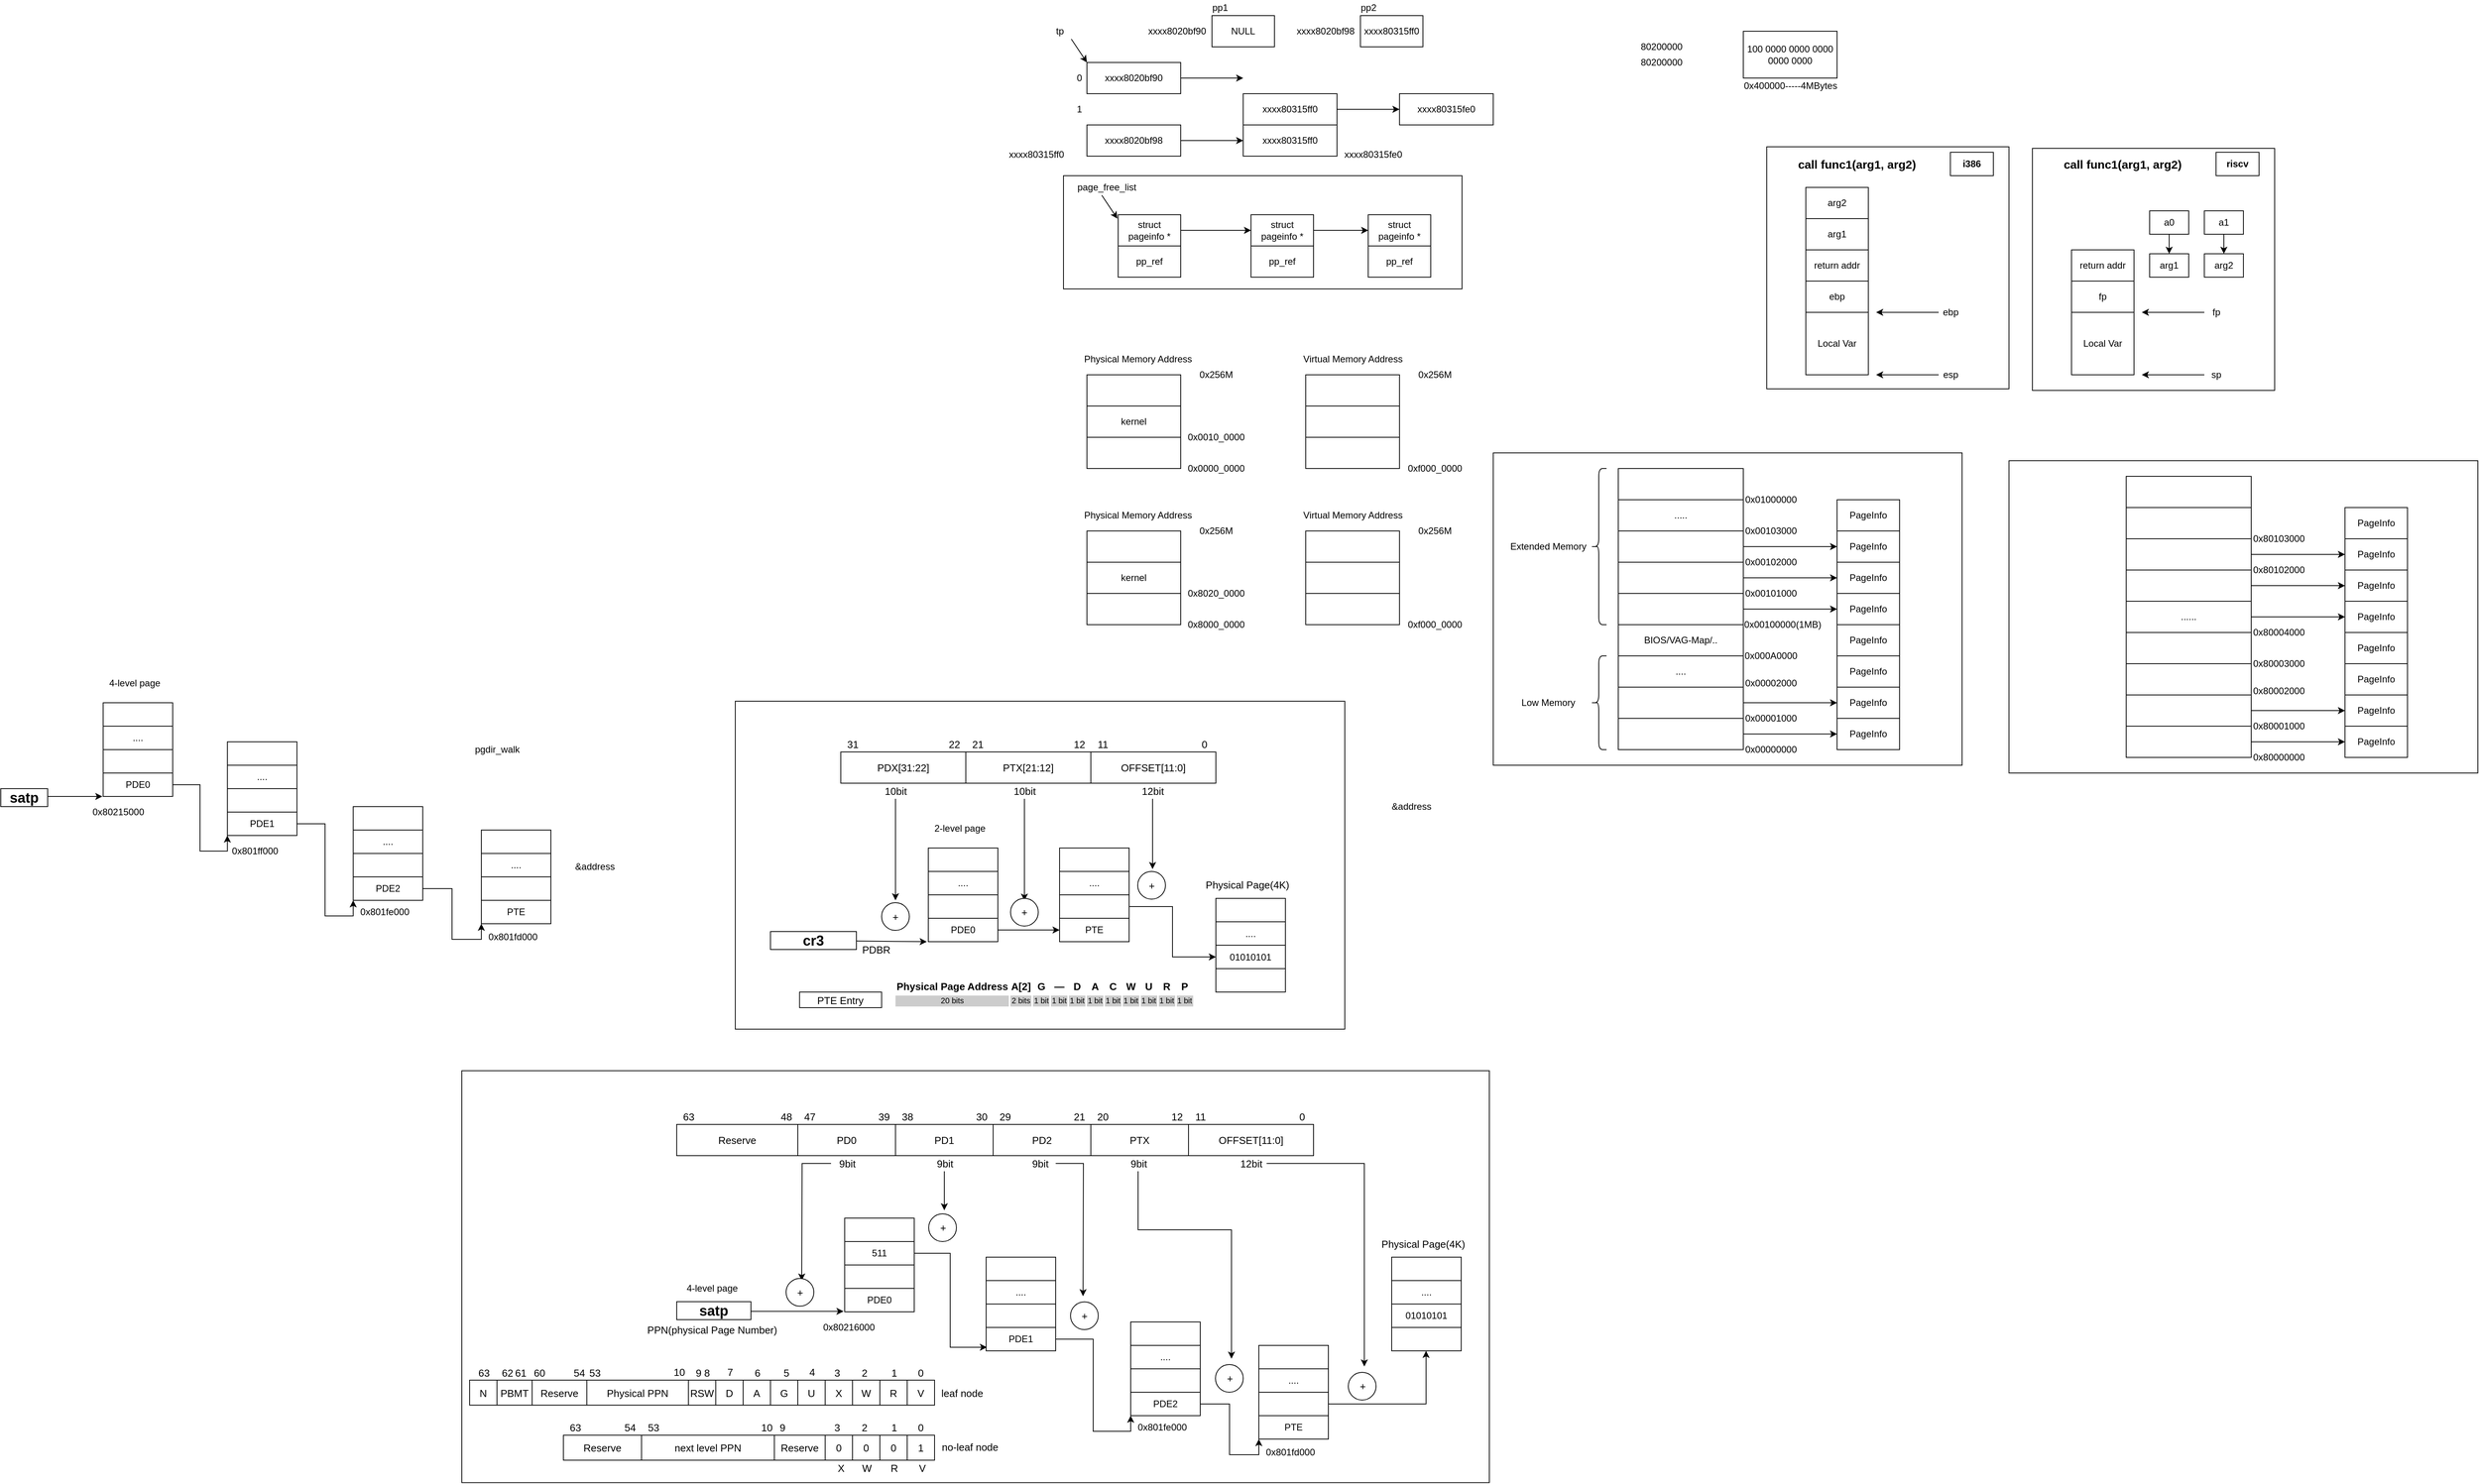 <mxfile version="13.0.3" type="device"><diagram id="CSGIPvXIPeVFZTg_hxHR" name="Page-1"><mxGraphModel dx="3363" dy="466" grid="1" gridSize="10" guides="1" tooltips="1" connect="1" arrows="1" fold="1" page="1" pageScale="1" pageWidth="850" pageHeight="1100" math="0" shadow="0"><root><mxCell id="0"/><mxCell id="1" parent="0"/><mxCell id="YVjnM281CWcdTL3nE9rm-201" value="" style="whiteSpace=wrap;html=1;fontSize=13;" vertex="1" parent="1"><mxGeometry x="-1480" y="1371.25" width="1315" height="527.5" as="geometry"/></mxCell><mxCell id="YVjnM281CWcdTL3nE9rm-149" value="" style="whiteSpace=wrap;html=1;fontSize=13;" vertex="1" parent="1"><mxGeometry x="-1130" y="898" width="780" height="420" as="geometry"/></mxCell><mxCell id="YVjnM281CWcdTL3nE9rm-47" value="" style="whiteSpace=wrap;html=1;fontSize=13;" vertex="1" parent="1"><mxGeometry x="-710" y="225" width="510" height="145" as="geometry"/></mxCell><mxCell id="YVjnM281CWcdTL3nE9rm-2" value="" style="whiteSpace=wrap;html=1;" vertex="1" parent="1"><mxGeometry x="-160" y="580" width="600" height="400" as="geometry"/></mxCell><mxCell id="ReVUi3hIqyelmQJxD_GZ-11" value="" style="whiteSpace=wrap;html=1;aspect=fixed;" parent="1" vertex="1"><mxGeometry x="190" y="188" width="310" height="310" as="geometry"/></mxCell><mxCell id="ReVUi3hIqyelmQJxD_GZ-1" value="" style="whiteSpace=wrap;html=1;" parent="1" vertex="1"><mxGeometry x="240" y="240" width="80" height="120" as="geometry"/></mxCell><mxCell id="ReVUi3hIqyelmQJxD_GZ-2" value="arg2" style="rounded=0;whiteSpace=wrap;html=1;" parent="1" vertex="1"><mxGeometry x="240" y="240" width="80" height="40" as="geometry"/></mxCell><mxCell id="ReVUi3hIqyelmQJxD_GZ-3" value="arg1" style="rounded=0;whiteSpace=wrap;html=1;" parent="1" vertex="1"><mxGeometry x="240" y="280" width="80" height="40" as="geometry"/></mxCell><mxCell id="ReVUi3hIqyelmQJxD_GZ-4" value="return addr" style="rounded=0;whiteSpace=wrap;html=1;" parent="1" vertex="1"><mxGeometry x="240" y="320" width="80" height="40" as="geometry"/></mxCell><mxCell id="ReVUi3hIqyelmQJxD_GZ-5" value="ebp" style="rounded=0;whiteSpace=wrap;html=1;" parent="1" vertex="1"><mxGeometry x="240" y="360" width="80" height="40" as="geometry"/></mxCell><mxCell id="ReVUi3hIqyelmQJxD_GZ-6" value="" style="endArrow=classic;html=1;" parent="1" edge="1"><mxGeometry width="50" height="50" relative="1" as="geometry"><mxPoint x="410" y="400" as="sourcePoint"/><mxPoint x="330" y="400" as="targetPoint"/></mxGeometry></mxCell><mxCell id="ReVUi3hIqyelmQJxD_GZ-7" value="ebp" style="text;html=1;align=center;verticalAlign=middle;resizable=0;points=[];autosize=1;" parent="1" vertex="1"><mxGeometry x="405" y="390" width="40" height="20" as="geometry"/></mxCell><mxCell id="ReVUi3hIqyelmQJxD_GZ-8" value="Local Var" style="whiteSpace=wrap;html=1;aspect=fixed;" parent="1" vertex="1"><mxGeometry x="240" y="400" width="80" height="80" as="geometry"/></mxCell><mxCell id="ReVUi3hIqyelmQJxD_GZ-9" value="" style="endArrow=classic;html=1;" parent="1" edge="1"><mxGeometry width="50" height="50" relative="1" as="geometry"><mxPoint x="410" y="480" as="sourcePoint"/><mxPoint x="330" y="480" as="targetPoint"/></mxGeometry></mxCell><mxCell id="ReVUi3hIqyelmQJxD_GZ-10" value="esp" style="text;html=1;align=center;verticalAlign=middle;resizable=0;points=[];autosize=1;" parent="1" vertex="1"><mxGeometry x="410" y="470" width="30" height="20" as="geometry"/></mxCell><mxCell id="ReVUi3hIqyelmQJxD_GZ-12" value="&lt;b&gt;&lt;font style=&quot;font-size: 15px&quot;&gt;call func1(arg1, arg2)&lt;/font&gt;&lt;/b&gt;" style="text;html=1;align=center;verticalAlign=middle;resizable=0;points=[];autosize=1;" parent="1" vertex="1"><mxGeometry x="220" y="200" width="170" height="20" as="geometry"/></mxCell><mxCell id="ReVUi3hIqyelmQJxD_GZ-13" value="&lt;b&gt;i386&lt;/b&gt;" style="rounded=0;whiteSpace=wrap;html=1;" parent="1" vertex="1"><mxGeometry x="425" y="195" width="55" height="30" as="geometry"/></mxCell><mxCell id="ReVUi3hIqyelmQJxD_GZ-14" value="" style="whiteSpace=wrap;html=1;aspect=fixed;" parent="1" vertex="1"><mxGeometry x="530" y="190" width="310" height="310" as="geometry"/></mxCell><mxCell id="ReVUi3hIqyelmQJxD_GZ-18" value="return addr" style="rounded=0;whiteSpace=wrap;html=1;" parent="1" vertex="1"><mxGeometry x="580" y="320" width="80" height="40" as="geometry"/></mxCell><mxCell id="ReVUi3hIqyelmQJxD_GZ-19" value="fp" style="rounded=0;whiteSpace=wrap;html=1;" parent="1" vertex="1"><mxGeometry x="580" y="360" width="80" height="40" as="geometry"/></mxCell><mxCell id="ReVUi3hIqyelmQJxD_GZ-20" value="" style="endArrow=classic;html=1;" parent="1" edge="1"><mxGeometry width="50" height="50" relative="1" as="geometry"><mxPoint x="750" y="400" as="sourcePoint"/><mxPoint x="670" y="400" as="targetPoint"/></mxGeometry></mxCell><mxCell id="ReVUi3hIqyelmQJxD_GZ-21" value="fp" style="text;html=1;align=center;verticalAlign=middle;resizable=0;points=[];autosize=1;" parent="1" vertex="1"><mxGeometry x="750" y="390" width="30" height="20" as="geometry"/></mxCell><mxCell id="ReVUi3hIqyelmQJxD_GZ-22" value="Local Var" style="whiteSpace=wrap;html=1;aspect=fixed;" parent="1" vertex="1"><mxGeometry x="580" y="400" width="80" height="80" as="geometry"/></mxCell><mxCell id="ReVUi3hIqyelmQJxD_GZ-23" value="" style="endArrow=classic;html=1;" parent="1" edge="1"><mxGeometry width="50" height="50" relative="1" as="geometry"><mxPoint x="750" y="480" as="sourcePoint"/><mxPoint x="670" y="480" as="targetPoint"/></mxGeometry></mxCell><mxCell id="ReVUi3hIqyelmQJxD_GZ-24" value="sp" style="text;html=1;align=center;verticalAlign=middle;resizable=0;points=[];autosize=1;" parent="1" vertex="1"><mxGeometry x="750" y="470" width="30" height="20" as="geometry"/></mxCell><mxCell id="ReVUi3hIqyelmQJxD_GZ-25" value="&lt;b&gt;&lt;font style=&quot;font-size: 15px&quot;&gt;call func1(arg1, arg2)&lt;/font&gt;&lt;/b&gt;" style="text;html=1;align=center;verticalAlign=middle;resizable=0;points=[];autosize=1;" parent="1" vertex="1"><mxGeometry x="560" y="200" width="170" height="20" as="geometry"/></mxCell><mxCell id="ReVUi3hIqyelmQJxD_GZ-26" value="&lt;b&gt;riscv&lt;/b&gt;" style="rounded=0;whiteSpace=wrap;html=1;" parent="1" vertex="1"><mxGeometry x="765" y="195" width="55" height="30" as="geometry"/></mxCell><mxCell id="ReVUi3hIqyelmQJxD_GZ-30" value="" style="edgeStyle=orthogonalEdgeStyle;rounded=0;orthogonalLoop=1;jettySize=auto;html=1;" parent="1" source="ReVUi3hIqyelmQJxD_GZ-27" target="ReVUi3hIqyelmQJxD_GZ-29" edge="1"><mxGeometry relative="1" as="geometry"/></mxCell><mxCell id="ReVUi3hIqyelmQJxD_GZ-27" value="a0" style="rounded=0;whiteSpace=wrap;html=1;" parent="1" vertex="1"><mxGeometry x="680" y="270" width="50" height="30" as="geometry"/></mxCell><mxCell id="ReVUi3hIqyelmQJxD_GZ-29" value="arg1" style="rounded=0;whiteSpace=wrap;html=1;" parent="1" vertex="1"><mxGeometry x="680" y="325" width="50" height="30" as="geometry"/></mxCell><mxCell id="ReVUi3hIqyelmQJxD_GZ-32" value="" style="edgeStyle=orthogonalEdgeStyle;rounded=0;orthogonalLoop=1;jettySize=auto;html=1;" parent="1" source="ReVUi3hIqyelmQJxD_GZ-28" target="ReVUi3hIqyelmQJxD_GZ-31" edge="1"><mxGeometry relative="1" as="geometry"/></mxCell><mxCell id="ReVUi3hIqyelmQJxD_GZ-28" value="a1" style="rounded=0;whiteSpace=wrap;html=1;" parent="1" vertex="1"><mxGeometry x="750" y="270" width="50" height="30" as="geometry"/></mxCell><mxCell id="ReVUi3hIqyelmQJxD_GZ-31" value="arg2" style="rounded=0;whiteSpace=wrap;html=1;" parent="1" vertex="1"><mxGeometry x="750" y="325" width="50" height="30" as="geometry"/></mxCell><mxCell id="xHho8G9eAO0MrI8eHb4w-1" value="100 0000 0000 0000 0000 0000" style="rounded=0;whiteSpace=wrap;html=1;" parent="1" vertex="1"><mxGeometry x="160" y="40" width="120" height="60" as="geometry"/></mxCell><mxCell id="xHho8G9eAO0MrI8eHb4w-2" value="0x400000-----4MBytes" style="text;html=1;align=center;verticalAlign=middle;resizable=0;points=[];autosize=1;" parent="1" vertex="1"><mxGeometry x="155" y="100" width="130" height="20" as="geometry"/></mxCell><mxCell id="xHho8G9eAO0MrI8eHb4w-9" value="" style="edgeStyle=orthogonalEdgeStyle;rounded=0;orthogonalLoop=1;jettySize=auto;html=1;" parent="1" source="xHho8G9eAO0MrI8eHb4w-4" edge="1"><mxGeometry relative="1" as="geometry"><mxPoint x="-480" y="100" as="targetPoint"/></mxGeometry></mxCell><mxCell id="xHho8G9eAO0MrI8eHb4w-4" value="xxxx8020bf90" style="rounded=0;whiteSpace=wrap;html=1;" parent="1" vertex="1"><mxGeometry x="-680" y="80" width="120" height="40" as="geometry"/></mxCell><mxCell id="xHho8G9eAO0MrI8eHb4w-12" value="NULL" style="rounded=0;whiteSpace=wrap;html=1;" parent="1" vertex="1"><mxGeometry x="-520" y="20" width="80" height="40" as="geometry"/></mxCell><mxCell id="xHho8G9eAO0MrI8eHb4w-6" value="0" style="text;html=1;align=center;verticalAlign=middle;resizable=0;points=[];autosize=1;" parent="1" vertex="1"><mxGeometry x="-700" y="90" width="20" height="20" as="geometry"/></mxCell><mxCell id="xHho8G9eAO0MrI8eHb4w-7" value="1" style="text;html=1;align=center;verticalAlign=middle;resizable=0;points=[];autosize=1;" parent="1" vertex="1"><mxGeometry x="-700" y="130" width="20" height="20" as="geometry"/></mxCell><mxCell id="xHho8G9eAO0MrI8eHb4w-21" value="80200000" style="text;html=1;align=center;verticalAlign=middle;resizable=0;points=[];autosize=1;" parent="1" vertex="1"><mxGeometry x="20" y="50" width="70" height="20" as="geometry"/></mxCell><mxCell id="xHho8G9eAO0MrI8eHb4w-22" value="80200000" style="text;html=1;align=center;verticalAlign=middle;resizable=0;points=[];autosize=1;" parent="1" vertex="1"><mxGeometry x="20" y="70" width="70" height="20" as="geometry"/></mxCell><mxCell id="xHho8G9eAO0MrI8eHb4w-23" value="tp" style="text;html=1;align=center;verticalAlign=middle;resizable=0;points=[];autosize=1;" parent="1" vertex="1"><mxGeometry x="-730" y="30" width="30" height="20" as="geometry"/></mxCell><mxCell id="xHho8G9eAO0MrI8eHb4w-24" value="page_free_list" style="text;html=1;align=center;verticalAlign=middle;resizable=0;points=[];autosize=1;" parent="1" vertex="1"><mxGeometry x="-700" y="230" width="90" height="20" as="geometry"/></mxCell><mxCell id="xHho8G9eAO0MrI8eHb4w-25" value="" style="endArrow=classic;html=1;" parent="1" edge="1"><mxGeometry width="50" height="50" relative="1" as="geometry"><mxPoint x="-661" y="250" as="sourcePoint"/><mxPoint x="-641" y="280" as="targetPoint"/></mxGeometry></mxCell><mxCell id="xHho8G9eAO0MrI8eHb4w-27" value="pp_ref" style="rounded=0;whiteSpace=wrap;html=1;" parent="1" vertex="1"><mxGeometry x="-640" y="315" width="80" height="40" as="geometry"/></mxCell><mxCell id="xHho8G9eAO0MrI8eHb4w-30" value="" style="edgeStyle=orthogonalEdgeStyle;rounded=0;orthogonalLoop=1;jettySize=auto;html=1;" parent="1" source="xHho8G9eAO0MrI8eHb4w-28" target="xHho8G9eAO0MrI8eHb4w-29" edge="1"><mxGeometry relative="1" as="geometry"/></mxCell><mxCell id="xHho8G9eAO0MrI8eHb4w-28" value="struct pageinfo *" style="rounded=0;whiteSpace=wrap;html=1;" parent="1" vertex="1"><mxGeometry x="-640" y="275" width="80" height="40" as="geometry"/></mxCell><mxCell id="xHho8G9eAO0MrI8eHb4w-34" value="" style="edgeStyle=orthogonalEdgeStyle;rounded=0;orthogonalLoop=1;jettySize=auto;html=1;" parent="1" source="xHho8G9eAO0MrI8eHb4w-29" target="xHho8G9eAO0MrI8eHb4w-32" edge="1"><mxGeometry relative="1" as="geometry"/></mxCell><mxCell id="xHho8G9eAO0MrI8eHb4w-29" value="struct pageinfo *" style="rounded=0;whiteSpace=wrap;html=1;" parent="1" vertex="1"><mxGeometry x="-470" y="275" width="80" height="40" as="geometry"/></mxCell><mxCell id="xHho8G9eAO0MrI8eHb4w-31" value="pp_ref" style="rounded=0;whiteSpace=wrap;html=1;" parent="1" vertex="1"><mxGeometry x="-470" y="315" width="80" height="40" as="geometry"/></mxCell><mxCell id="xHho8G9eAO0MrI8eHb4w-32" value="struct pageinfo *" style="rounded=0;whiteSpace=wrap;html=1;" parent="1" vertex="1"><mxGeometry x="-320" y="275" width="80" height="40" as="geometry"/></mxCell><mxCell id="xHho8G9eAO0MrI8eHb4w-33" value="pp_ref" style="rounded=0;whiteSpace=wrap;html=1;" parent="1" vertex="1"><mxGeometry x="-320" y="315" width="80" height="40" as="geometry"/></mxCell><mxCell id="xHho8G9eAO0MrI8eHb4w-35" value="" style="endArrow=classic;html=1;entryX=0;entryY=0;entryDx=0;entryDy=0;exitX=1;exitY=1;exitDx=0;exitDy=0;exitPerimeter=0;" parent="1" source="xHho8G9eAO0MrI8eHb4w-23" target="xHho8G9eAO0MrI8eHb4w-4" edge="1"><mxGeometry width="50" height="50" relative="1" as="geometry"><mxPoint x="-675" y="50" as="sourcePoint"/><mxPoint x="-625" as="targetPoint"/></mxGeometry></mxCell><mxCell id="xHho8G9eAO0MrI8eHb4w-57" value="" style="edgeStyle=orthogonalEdgeStyle;rounded=0;orthogonalLoop=1;jettySize=auto;html=1;" parent="1" source="xHho8G9eAO0MrI8eHb4w-40" target="xHho8G9eAO0MrI8eHb4w-56" edge="1"><mxGeometry relative="1" as="geometry"/></mxCell><mxCell id="xHho8G9eAO0MrI8eHb4w-40" value="xxxx80315ff0" style="rounded=0;whiteSpace=wrap;html=1;" parent="1" vertex="1"><mxGeometry x="-480" y="120" width="120" height="40" as="geometry"/></mxCell><mxCell id="xHho8G9eAO0MrI8eHb4w-56" value="&lt;span&gt;xxxx80315fe0&lt;/span&gt;" style="rounded=0;whiteSpace=wrap;html=1;" parent="1" vertex="1"><mxGeometry x="-280" y="120" width="120" height="40" as="geometry"/></mxCell><mxCell id="xHho8G9eAO0MrI8eHb4w-42" value="pp1" style="text;html=1;align=center;verticalAlign=middle;resizable=0;points=[];autosize=1;" parent="1" vertex="1"><mxGeometry x="-530" width="40" height="20" as="geometry"/></mxCell><mxCell id="xHho8G9eAO0MrI8eHb4w-43" value="&lt;span&gt;xxxx8020bf90&lt;/span&gt;" style="text;html=1;align=center;verticalAlign=middle;resizable=0;points=[];autosize=1;" parent="1" vertex="1"><mxGeometry x="-610" y="30" width="90" height="20" as="geometry"/></mxCell><mxCell id="xHho8G9eAO0MrI8eHb4w-44" value="xxxx80315ff0" style="rounded=0;whiteSpace=wrap;html=1;" parent="1" vertex="1"><mxGeometry x="-330" y="20" width="80" height="40" as="geometry"/></mxCell><mxCell id="xHho8G9eAO0MrI8eHb4w-45" value="pp2" style="text;html=1;align=center;verticalAlign=middle;resizable=0;points=[];autosize=1;" parent="1" vertex="1"><mxGeometry x="-340" width="40" height="20" as="geometry"/></mxCell><mxCell id="xHho8G9eAO0MrI8eHb4w-46" value="&lt;span&gt;xxxx8020bf98&lt;/span&gt;" style="text;html=1;align=center;verticalAlign=middle;resizable=0;points=[];autosize=1;" parent="1" vertex="1"><mxGeometry x="-420" y="30" width="90" height="20" as="geometry"/></mxCell><mxCell id="xHho8G9eAO0MrI8eHb4w-47" value="xxxx80315ff0" style="text;html=1;align=center;verticalAlign=middle;resizable=0;points=[];autosize=1;" parent="1" vertex="1"><mxGeometry x="-790" y="188" width="90" height="20" as="geometry"/></mxCell><mxCell id="xHho8G9eAO0MrI8eHb4w-48" value="xxxx80315fe0" style="text;html=1;align=center;verticalAlign=middle;resizable=0;points=[];autosize=1;" parent="1" vertex="1"><mxGeometry x="-359.5" y="188" width="90" height="20" as="geometry"/></mxCell><mxCell id="xHho8G9eAO0MrI8eHb4w-53" value="" style="edgeStyle=orthogonalEdgeStyle;rounded=0;orthogonalLoop=1;jettySize=auto;html=1;" parent="1" source="xHho8G9eAO0MrI8eHb4w-54" target="xHho8G9eAO0MrI8eHb4w-55" edge="1"><mxGeometry relative="1" as="geometry"/></mxCell><mxCell id="xHho8G9eAO0MrI8eHb4w-54" value="xxxx8020bf98" style="rounded=0;whiteSpace=wrap;html=1;" parent="1" vertex="1"><mxGeometry x="-680" y="160" width="120" height="40" as="geometry"/></mxCell><mxCell id="xHho8G9eAO0MrI8eHb4w-55" value="&lt;span&gt;xxxx80315ff0&lt;/span&gt;" style="rounded=0;whiteSpace=wrap;html=1;" parent="1" vertex="1"><mxGeometry x="-480" y="160" width="120" height="40" as="geometry"/></mxCell><mxCell id="xHho8G9eAO0MrI8eHb4w-58" value="" style="whiteSpace=wrap;html=1;aspect=fixed;" parent="1" vertex="1"><mxGeometry x="-680" y="480" width="120" height="120" as="geometry"/></mxCell><mxCell id="xHho8G9eAO0MrI8eHb4w-59" value="" style="rounded=0;whiteSpace=wrap;html=1;" parent="1" vertex="1"><mxGeometry x="-680" y="480" width="120" height="40" as="geometry"/></mxCell><mxCell id="xHho8G9eAO0MrI8eHb4w-60" value="kernel" style="rounded=0;whiteSpace=wrap;html=1;" parent="1" vertex="1"><mxGeometry x="-680" y="520" width="120" height="40" as="geometry"/></mxCell><mxCell id="xHho8G9eAO0MrI8eHb4w-61" value="" style="rounded=0;whiteSpace=wrap;html=1;" parent="1" vertex="1"><mxGeometry x="-680" y="560" width="120" height="40" as="geometry"/></mxCell><mxCell id="xHho8G9eAO0MrI8eHb4w-62" value="0x0000_0000" style="text;html=1;align=center;verticalAlign=middle;resizable=0;points=[];autosize=1;" parent="1" vertex="1"><mxGeometry x="-560" y="590" width="90" height="20" as="geometry"/></mxCell><mxCell id="xHho8G9eAO0MrI8eHb4w-63" value="0x256M" style="text;html=1;align=center;verticalAlign=middle;resizable=0;points=[];autosize=1;" parent="1" vertex="1"><mxGeometry x="-545" y="470" width="60" height="20" as="geometry"/></mxCell><mxCell id="xHho8G9eAO0MrI8eHb4w-64" value="" style="whiteSpace=wrap;html=1;aspect=fixed;" parent="1" vertex="1"><mxGeometry x="-400" y="480" width="120" height="120" as="geometry"/></mxCell><mxCell id="xHho8G9eAO0MrI8eHb4w-65" value="" style="rounded=0;whiteSpace=wrap;html=1;" parent="1" vertex="1"><mxGeometry x="-400" y="480" width="120" height="40" as="geometry"/></mxCell><mxCell id="xHho8G9eAO0MrI8eHb4w-66" value="" style="rounded=0;whiteSpace=wrap;html=1;" parent="1" vertex="1"><mxGeometry x="-400" y="520" width="120" height="40" as="geometry"/></mxCell><mxCell id="xHho8G9eAO0MrI8eHb4w-67" value="" style="rounded=0;whiteSpace=wrap;html=1;" parent="1" vertex="1"><mxGeometry x="-400" y="560" width="120" height="40" as="geometry"/></mxCell><mxCell id="xHho8G9eAO0MrI8eHb4w-68" value="0xf000_0000" style="text;html=1;align=center;verticalAlign=middle;resizable=0;points=[];autosize=1;" parent="1" vertex="1"><mxGeometry x="-275" y="590" width="80" height="20" as="geometry"/></mxCell><mxCell id="xHho8G9eAO0MrI8eHb4w-69" value="0x256M" style="text;html=1;align=center;verticalAlign=middle;resizable=0;points=[];autosize=1;" parent="1" vertex="1"><mxGeometry x="-265" y="470" width="60" height="20" as="geometry"/></mxCell><mxCell id="xHho8G9eAO0MrI8eHb4w-70" value="0x0010_0000" style="text;html=1;align=center;verticalAlign=middle;resizable=0;points=[];autosize=1;" parent="1" vertex="1"><mxGeometry x="-560" y="550" width="90" height="20" as="geometry"/></mxCell><mxCell id="xHho8G9eAO0MrI8eHb4w-71" value="Physical Memory Address" style="text;html=1;align=center;verticalAlign=middle;resizable=0;points=[];autosize=1;" parent="1" vertex="1"><mxGeometry x="-690" y="450" width="150" height="20" as="geometry"/></mxCell><mxCell id="xHho8G9eAO0MrI8eHb4w-72" value="Virtual Memory Address" style="text;html=1;align=center;verticalAlign=middle;resizable=0;points=[];autosize=1;" parent="1" vertex="1"><mxGeometry x="-410" y="450" width="140" height="20" as="geometry"/></mxCell><mxCell id="xHho8G9eAO0MrI8eHb4w-73" value="" style="whiteSpace=wrap;html=1;aspect=fixed;" parent="1" vertex="1"><mxGeometry x="-680" y="680" width="120" height="120" as="geometry"/></mxCell><mxCell id="xHho8G9eAO0MrI8eHb4w-74" value="" style="rounded=0;whiteSpace=wrap;html=1;" parent="1" vertex="1"><mxGeometry x="-680" y="680" width="120" height="40" as="geometry"/></mxCell><mxCell id="xHho8G9eAO0MrI8eHb4w-75" value="kernel" style="rounded=0;whiteSpace=wrap;html=1;" parent="1" vertex="1"><mxGeometry x="-680" y="720" width="120" height="40" as="geometry"/></mxCell><mxCell id="xHho8G9eAO0MrI8eHb4w-76" value="" style="rounded=0;whiteSpace=wrap;html=1;" parent="1" vertex="1"><mxGeometry x="-680" y="760" width="120" height="40" as="geometry"/></mxCell><mxCell id="xHho8G9eAO0MrI8eHb4w-77" value="0x8000_0000" style="text;html=1;align=center;verticalAlign=middle;resizable=0;points=[];autosize=1;" parent="1" vertex="1"><mxGeometry x="-560" y="790" width="90" height="20" as="geometry"/></mxCell><mxCell id="xHho8G9eAO0MrI8eHb4w-78" value="0x256M" style="text;html=1;align=center;verticalAlign=middle;resizable=0;points=[];autosize=1;" parent="1" vertex="1"><mxGeometry x="-545" y="670" width="60" height="20" as="geometry"/></mxCell><mxCell id="xHho8G9eAO0MrI8eHb4w-79" value="0x8020_0000" style="text;html=1;align=center;verticalAlign=middle;resizable=0;points=[];autosize=1;" parent="1" vertex="1"><mxGeometry x="-560" y="750" width="90" height="20" as="geometry"/></mxCell><mxCell id="xHho8G9eAO0MrI8eHb4w-80" value="Physical Memory Address" style="text;html=1;align=center;verticalAlign=middle;resizable=0;points=[];autosize=1;" parent="1" vertex="1"><mxGeometry x="-690" y="650" width="150" height="20" as="geometry"/></mxCell><mxCell id="xHho8G9eAO0MrI8eHb4w-81" value="" style="whiteSpace=wrap;html=1;aspect=fixed;" parent="1" vertex="1"><mxGeometry x="-400" y="680" width="120" height="120" as="geometry"/></mxCell><mxCell id="xHho8G9eAO0MrI8eHb4w-82" value="" style="rounded=0;whiteSpace=wrap;html=1;" parent="1" vertex="1"><mxGeometry x="-400" y="680" width="120" height="40" as="geometry"/></mxCell><mxCell id="xHho8G9eAO0MrI8eHb4w-83" value="" style="rounded=0;whiteSpace=wrap;html=1;" parent="1" vertex="1"><mxGeometry x="-400" y="720" width="120" height="40" as="geometry"/></mxCell><mxCell id="xHho8G9eAO0MrI8eHb4w-84" value="" style="rounded=0;whiteSpace=wrap;html=1;" parent="1" vertex="1"><mxGeometry x="-400" y="760" width="120" height="40" as="geometry"/></mxCell><mxCell id="xHho8G9eAO0MrI8eHb4w-85" value="0xf000_0000" style="text;html=1;align=center;verticalAlign=middle;resizable=0;points=[];autosize=1;" parent="1" vertex="1"><mxGeometry x="-275" y="790" width="80" height="20" as="geometry"/></mxCell><mxCell id="xHho8G9eAO0MrI8eHb4w-86" value="0x256M" style="text;html=1;align=center;verticalAlign=middle;resizable=0;points=[];autosize=1;" parent="1" vertex="1"><mxGeometry x="-265" y="670" width="60" height="20" as="geometry"/></mxCell><mxCell id="xHho8G9eAO0MrI8eHb4w-87" value="Virtual Memory Address" style="text;html=1;align=center;verticalAlign=middle;resizable=0;points=[];autosize=1;" parent="1" vertex="1"><mxGeometry x="-410" y="650" width="140" height="20" as="geometry"/></mxCell><mxCell id="xHho8G9eAO0MrI8eHb4w-88" value="" style="whiteSpace=wrap;html=1;" parent="1" vertex="1"><mxGeometry x="-883" y="1086" width="89" height="120" as="geometry"/></mxCell><mxCell id="xHho8G9eAO0MrI8eHb4w-90" value="2-level page" style="text;html=1;align=center;verticalAlign=middle;resizable=0;points=[];autosize=1;" parent="1" vertex="1"><mxGeometry x="-883" y="1051" width="80" height="20" as="geometry"/></mxCell><mxCell id="xHho8G9eAO0MrI8eHb4w-91" value="" style="endArrow=classic;html=1;exitX=-0.011;exitY=-0.045;exitDx=0;exitDy=0;exitPerimeter=0;" parent="1" edge="1" source="YVjnM281CWcdTL3nE9rm-135"><mxGeometry width="50" height="50" relative="1" as="geometry"><mxPoint x="-945" y="1206" as="sourcePoint"/><mxPoint x="-885" y="1206" as="targetPoint"/></mxGeometry></mxCell><mxCell id="xHho8G9eAO0MrI8eHb4w-93" value="&lt;font style=&quot;font-size: 18px&quot;&gt;&lt;b&gt;cr3 &lt;/b&gt;&lt;/font&gt;" style="rounded=0;whiteSpace=wrap;html=1;" parent="1" vertex="1"><mxGeometry x="-1085" y="1193" width="110" height="23" as="geometry"/></mxCell><mxCell id="xHho8G9eAO0MrI8eHb4w-103" value="" style="edgeStyle=orthogonalEdgeStyle;rounded=0;orthogonalLoop=1;jettySize=auto;html=1;" parent="1" source="xHho8G9eAO0MrI8eHb4w-94" target="xHho8G9eAO0MrI8eHb4w-99" edge="1"><mxGeometry relative="1" as="geometry"/></mxCell><mxCell id="xHho8G9eAO0MrI8eHb4w-94" value="PDE0" style="rounded=0;whiteSpace=wrap;html=1;" parent="1" vertex="1"><mxGeometry x="-883" y="1176" width="89" height="30" as="geometry"/></mxCell><mxCell id="xHho8G9eAO0MrI8eHb4w-95" value="" style="rounded=0;whiteSpace=wrap;html=1;" parent="1" vertex="1"><mxGeometry x="-883" y="1146" width="89" height="30" as="geometry"/></mxCell><mxCell id="xHho8G9eAO0MrI8eHb4w-96" value="...." style="rounded=0;whiteSpace=wrap;html=1;" parent="1" vertex="1"><mxGeometry x="-883" y="1116" width="89" height="30" as="geometry"/></mxCell><mxCell id="xHho8G9eAO0MrI8eHb4w-97" value="" style="rounded=0;whiteSpace=wrap;html=1;" parent="1" vertex="1"><mxGeometry x="-883" y="1086" width="89" height="30" as="geometry"/></mxCell><mxCell id="xHho8G9eAO0MrI8eHb4w-98" value="" style="whiteSpace=wrap;html=1;" parent="1" vertex="1"><mxGeometry x="-715" y="1086" width="89" height="120" as="geometry"/></mxCell><mxCell id="xHho8G9eAO0MrI8eHb4w-99" value="PTE" style="rounded=0;whiteSpace=wrap;html=1;" parent="1" vertex="1"><mxGeometry x="-715" y="1176" width="89" height="30" as="geometry"/></mxCell><mxCell id="YVjnM281CWcdTL3nE9rm-140" style="edgeStyle=orthogonalEdgeStyle;rounded=0;orthogonalLoop=1;jettySize=auto;html=1;fontSize=13;entryX=0;entryY=0.5;entryDx=0;entryDy=0;" edge="1" parent="1" source="xHho8G9eAO0MrI8eHb4w-100" target="YVjnM281CWcdTL3nE9rm-143"><mxGeometry relative="1" as="geometry"><mxPoint x="-545" y="1223" as="targetPoint"/></mxGeometry></mxCell><mxCell id="xHho8G9eAO0MrI8eHb4w-100" value="" style="rounded=0;whiteSpace=wrap;html=1;" parent="1" vertex="1"><mxGeometry x="-715" y="1146" width="89" height="30" as="geometry"/></mxCell><mxCell id="xHho8G9eAO0MrI8eHb4w-101" value="...." style="rounded=0;whiteSpace=wrap;html=1;" parent="1" vertex="1"><mxGeometry x="-715" y="1116" width="89" height="30" as="geometry"/></mxCell><mxCell id="xHho8G9eAO0MrI8eHb4w-102" value="" style="rounded=0;whiteSpace=wrap;html=1;" parent="1" vertex="1"><mxGeometry x="-715" y="1086" width="89" height="30" as="geometry"/></mxCell><mxCell id="xHho8G9eAO0MrI8eHb4w-106" value="&amp;amp;address" style="text;html=1;align=center;verticalAlign=middle;resizable=0;points=[];autosize=1;" parent="1" vertex="1"><mxGeometry x="-300" y="1023" width="70" height="20" as="geometry"/></mxCell><mxCell id="xHho8G9eAO0MrI8eHb4w-107" value="" style="whiteSpace=wrap;html=1;" parent="1" vertex="1"><mxGeometry x="-1939" y="900" width="89" height="120" as="geometry"/></mxCell><mxCell id="xHho8G9eAO0MrI8eHb4w-108" value="4-level page" style="text;html=1;align=center;verticalAlign=middle;resizable=0;points=[];autosize=1;" parent="1" vertex="1"><mxGeometry x="-1939" y="865" width="80" height="20" as="geometry"/></mxCell><mxCell id="xHho8G9eAO0MrI8eHb4w-109" value="" style="endArrow=classic;html=1;" parent="1" edge="1"><mxGeometry width="50" height="50" relative="1" as="geometry"><mxPoint x="-2010" y="1020" as="sourcePoint"/><mxPoint x="-1940" y="1020" as="targetPoint"/></mxGeometry></mxCell><mxCell id="xHho8G9eAO0MrI8eHb4w-110" value="&lt;font style=&quot;font-size: 18px&quot;&gt;&lt;b&gt;satp&lt;/b&gt;&lt;/font&gt;" style="rounded=0;whiteSpace=wrap;html=1;" parent="1" vertex="1"><mxGeometry x="-2070" y="1010" width="60" height="23" as="geometry"/></mxCell><mxCell id="xHho8G9eAO0MrI8eHb4w-136" style="edgeStyle=orthogonalEdgeStyle;rounded=0;orthogonalLoop=1;jettySize=auto;html=1;entryX=0;entryY=1;entryDx=0;entryDy=0;" parent="1" source="xHho8G9eAO0MrI8eHb4w-112" target="xHho8G9eAO0MrI8eHb4w-126" edge="1"><mxGeometry relative="1" as="geometry"/></mxCell><mxCell id="xHho8G9eAO0MrI8eHb4w-112" value="PDE0" style="rounded=0;whiteSpace=wrap;html=1;" parent="1" vertex="1"><mxGeometry x="-1939" y="990" width="89" height="30" as="geometry"/></mxCell><mxCell id="xHho8G9eAO0MrI8eHb4w-113" value="" style="rounded=0;whiteSpace=wrap;html=1;" parent="1" vertex="1"><mxGeometry x="-1939" y="960" width="89" height="30" as="geometry"/></mxCell><mxCell id="xHho8G9eAO0MrI8eHb4w-114" value="...." style="rounded=0;whiteSpace=wrap;html=1;" parent="1" vertex="1"><mxGeometry x="-1939" y="930" width="89" height="30" as="geometry"/></mxCell><mxCell id="xHho8G9eAO0MrI8eHb4w-115" value="" style="rounded=0;whiteSpace=wrap;html=1;" parent="1" vertex="1"><mxGeometry x="-1939" y="900" width="89" height="30" as="geometry"/></mxCell><mxCell id="xHho8G9eAO0MrI8eHb4w-116" value="" style="whiteSpace=wrap;html=1;" parent="1" vertex="1"><mxGeometry x="-1455" y="1063" width="89" height="120" as="geometry"/></mxCell><mxCell id="xHho8G9eAO0MrI8eHb4w-117" value="PTE" style="rounded=0;whiteSpace=wrap;html=1;" parent="1" vertex="1"><mxGeometry x="-1455" y="1153" width="89" height="30" as="geometry"/></mxCell><mxCell id="xHho8G9eAO0MrI8eHb4w-118" value="" style="rounded=0;whiteSpace=wrap;html=1;" parent="1" vertex="1"><mxGeometry x="-1455" y="1123" width="89" height="30" as="geometry"/></mxCell><mxCell id="xHho8G9eAO0MrI8eHb4w-119" value="...." style="rounded=0;whiteSpace=wrap;html=1;" parent="1" vertex="1"><mxGeometry x="-1455" y="1093" width="89" height="30" as="geometry"/></mxCell><mxCell id="xHho8G9eAO0MrI8eHb4w-120" value="" style="rounded=0;whiteSpace=wrap;html=1;" parent="1" vertex="1"><mxGeometry x="-1455" y="1063" width="89" height="30" as="geometry"/></mxCell><mxCell id="xHho8G9eAO0MrI8eHb4w-122" value="pgdir_walk" style="text;html=1;align=center;verticalAlign=middle;resizable=0;points=[];autosize=1;" parent="1" vertex="1"><mxGeometry x="-1470" y="950" width="70" height="20" as="geometry"/></mxCell><mxCell id="xHho8G9eAO0MrI8eHb4w-123" value="&amp;amp;address" style="text;html=1;align=center;verticalAlign=middle;resizable=0;points=[];autosize=1;" parent="1" vertex="1"><mxGeometry x="-1345" y="1100" width="70" height="20" as="geometry"/></mxCell><mxCell id="xHho8G9eAO0MrI8eHb4w-124" value="" style="whiteSpace=wrap;html=1;" parent="1" vertex="1"><mxGeometry x="-1780" y="950" width="89" height="120" as="geometry"/></mxCell><mxCell id="xHho8G9eAO0MrI8eHb4w-137" style="edgeStyle=orthogonalEdgeStyle;rounded=0;orthogonalLoop=1;jettySize=auto;html=1;entryX=0;entryY=1;entryDx=0;entryDy=0;" parent="1" source="xHho8G9eAO0MrI8eHb4w-126" target="xHho8G9eAO0MrI8eHb4w-132" edge="1"><mxGeometry relative="1" as="geometry"/></mxCell><mxCell id="xHho8G9eAO0MrI8eHb4w-126" value="PDE1" style="rounded=0;whiteSpace=wrap;html=1;" parent="1" vertex="1"><mxGeometry x="-1780" y="1040" width="89" height="30" as="geometry"/></mxCell><mxCell id="xHho8G9eAO0MrI8eHb4w-127" value="" style="rounded=0;whiteSpace=wrap;html=1;" parent="1" vertex="1"><mxGeometry x="-1780" y="1010" width="89" height="30" as="geometry"/></mxCell><mxCell id="xHho8G9eAO0MrI8eHb4w-128" value="...." style="rounded=0;whiteSpace=wrap;html=1;" parent="1" vertex="1"><mxGeometry x="-1780" y="980" width="89" height="30" as="geometry"/></mxCell><mxCell id="xHho8G9eAO0MrI8eHb4w-129" value="" style="rounded=0;whiteSpace=wrap;html=1;" parent="1" vertex="1"><mxGeometry x="-1780" y="950" width="89" height="30" as="geometry"/></mxCell><mxCell id="xHho8G9eAO0MrI8eHb4w-130" value="" style="whiteSpace=wrap;html=1;" parent="1" vertex="1"><mxGeometry x="-1619" y="1033" width="89" height="120" as="geometry"/></mxCell><mxCell id="xHho8G9eAO0MrI8eHb4w-138" style="edgeStyle=orthogonalEdgeStyle;rounded=0;orthogonalLoop=1;jettySize=auto;html=1;entryX=0;entryY=1;entryDx=0;entryDy=0;" parent="1" source="xHho8G9eAO0MrI8eHb4w-132" target="xHho8G9eAO0MrI8eHb4w-117" edge="1"><mxGeometry relative="1" as="geometry"/></mxCell><mxCell id="xHho8G9eAO0MrI8eHb4w-132" value="PDE2" style="rounded=0;whiteSpace=wrap;html=1;" parent="1" vertex="1"><mxGeometry x="-1619" y="1123" width="89" height="30" as="geometry"/></mxCell><mxCell id="xHho8G9eAO0MrI8eHb4w-133" value="" style="rounded=0;whiteSpace=wrap;html=1;" parent="1" vertex="1"><mxGeometry x="-1619" y="1093" width="89" height="30" as="geometry"/></mxCell><mxCell id="xHho8G9eAO0MrI8eHb4w-134" value="...." style="rounded=0;whiteSpace=wrap;html=1;" parent="1" vertex="1"><mxGeometry x="-1619" y="1063" width="89" height="30" as="geometry"/></mxCell><mxCell id="xHho8G9eAO0MrI8eHb4w-135" value="" style="rounded=0;whiteSpace=wrap;html=1;" parent="1" vertex="1"><mxGeometry x="-1619" y="1033" width="89" height="30" as="geometry"/></mxCell><mxCell id="xHho8G9eAO0MrI8eHb4w-139" value="0x80215000" style="text;html=1;align=center;verticalAlign=middle;resizable=0;points=[];autosize=1;" parent="1" vertex="1"><mxGeometry x="-1960" y="1030" width="80" height="20" as="geometry"/></mxCell><mxCell id="xHho8G9eAO0MrI8eHb4w-140" value="0x801ff000" style="text;html=1;align=center;verticalAlign=middle;resizable=0;points=[];autosize=1;" parent="1" vertex="1"><mxGeometry x="-1780" y="1080" width="70" height="20" as="geometry"/></mxCell><mxCell id="xHho8G9eAO0MrI8eHb4w-141" value="0x801fe000" style="text;html=1;align=center;verticalAlign=middle;resizable=0;points=[];autosize=1;" parent="1" vertex="1"><mxGeometry x="-1619" y="1158" width="80" height="20" as="geometry"/></mxCell><mxCell id="xHho8G9eAO0MrI8eHb4w-142" value="0x801fd000" style="text;html=1;align=center;verticalAlign=middle;resizable=0;points=[];autosize=1;" parent="1" vertex="1"><mxGeometry x="-1455" y="1190" width="80" height="20" as="geometry"/></mxCell><mxCell id="xHho8G9eAO0MrI8eHb4w-143" value="" style="whiteSpace=wrap;html=1;" parent="1" vertex="1"><mxGeometry x="-990" y="1560" width="89" height="120" as="geometry"/></mxCell><mxCell id="xHho8G9eAO0MrI8eHb4w-144" value="4-level page" style="text;html=1;align=center;verticalAlign=middle;resizable=0;points=[];autosize=1;" parent="1" vertex="1"><mxGeometry x="-1200" y="1640" width="80" height="20" as="geometry"/></mxCell><mxCell id="YVjnM281CWcdTL3nE9rm-177" style="edgeStyle=orthogonalEdgeStyle;rounded=0;orthogonalLoop=1;jettySize=auto;html=1;entryX=-0.017;entryY=0.98;entryDx=0;entryDy=0;entryPerimeter=0;fontSize=13;" edge="1" parent="1" source="xHho8G9eAO0MrI8eHb4w-146" target="xHho8G9eAO0MrI8eHb4w-148"><mxGeometry relative="1" as="geometry"><Array as="points"><mxPoint x="-1058" y="1679"/></Array></mxGeometry></mxCell><mxCell id="xHho8G9eAO0MrI8eHb4w-146" value="&lt;font style=&quot;font-size: 18px&quot;&gt;&lt;b&gt;satp&lt;/b&gt;&lt;/font&gt;" style="rounded=0;whiteSpace=wrap;html=1;" parent="1" vertex="1"><mxGeometry x="-1205" y="1667" width="95" height="23" as="geometry"/></mxCell><mxCell id="xHho8G9eAO0MrI8eHb4w-148" value="PDE0" style="rounded=0;whiteSpace=wrap;html=1;" parent="1" vertex="1"><mxGeometry x="-990" y="1650" width="89" height="30" as="geometry"/></mxCell><mxCell id="xHho8G9eAO0MrI8eHb4w-149" value="" style="rounded=0;whiteSpace=wrap;html=1;" parent="1" vertex="1"><mxGeometry x="-990" y="1620" width="89" height="30" as="geometry"/></mxCell><mxCell id="xHho8G9eAO0MrI8eHb4w-175" style="edgeStyle=orthogonalEdgeStyle;rounded=0;orthogonalLoop=1;jettySize=auto;html=1;entryX=0.011;entryY=0.847;entryDx=0;entryDy=0;entryPerimeter=0;" parent="1" source="xHho8G9eAO0MrI8eHb4w-150" target="xHho8G9eAO0MrI8eHb4w-161" edge="1"><mxGeometry relative="1" as="geometry"/></mxCell><mxCell id="xHho8G9eAO0MrI8eHb4w-150" value="511" style="rounded=0;whiteSpace=wrap;html=1;" parent="1" vertex="1"><mxGeometry x="-990" y="1590" width="89" height="30" as="geometry"/></mxCell><mxCell id="xHho8G9eAO0MrI8eHb4w-151" value="" style="rounded=0;whiteSpace=wrap;html=1;" parent="1" vertex="1"><mxGeometry x="-990" y="1560" width="89" height="30" as="geometry"/></mxCell><mxCell id="xHho8G9eAO0MrI8eHb4w-152" value="" style="whiteSpace=wrap;html=1;" parent="1" vertex="1"><mxGeometry x="-460" y="1723" width="89" height="120" as="geometry"/></mxCell><mxCell id="xHho8G9eAO0MrI8eHb4w-153" value="PTE" style="rounded=0;whiteSpace=wrap;html=1;" parent="1" vertex="1"><mxGeometry x="-460" y="1813" width="89" height="30" as="geometry"/></mxCell><mxCell id="YVjnM281CWcdTL3nE9rm-198" style="edgeStyle=orthogonalEdgeStyle;rounded=0;orthogonalLoop=1;jettySize=auto;html=1;fontSize=13;" edge="1" parent="1" source="xHho8G9eAO0MrI8eHb4w-154" target="YVjnM281CWcdTL3nE9rm-193"><mxGeometry relative="1" as="geometry"><Array as="points"><mxPoint x="-246" y="1798"/></Array></mxGeometry></mxCell><mxCell id="xHho8G9eAO0MrI8eHb4w-154" value="" style="rounded=0;whiteSpace=wrap;html=1;" parent="1" vertex="1"><mxGeometry x="-460" y="1783" width="89" height="30" as="geometry"/></mxCell><mxCell id="xHho8G9eAO0MrI8eHb4w-155" value="...." style="rounded=0;whiteSpace=wrap;html=1;" parent="1" vertex="1"><mxGeometry x="-460" y="1753" width="89" height="30" as="geometry"/></mxCell><mxCell id="xHho8G9eAO0MrI8eHb4w-156" value="" style="rounded=0;whiteSpace=wrap;html=1;" parent="1" vertex="1"><mxGeometry x="-460" y="1723" width="89" height="30" as="geometry"/></mxCell><mxCell id="xHho8G9eAO0MrI8eHb4w-159" value="" style="whiteSpace=wrap;html=1;" parent="1" vertex="1"><mxGeometry x="-809" y="1610" width="89" height="120" as="geometry"/></mxCell><mxCell id="xHho8G9eAO0MrI8eHb4w-160" style="edgeStyle=orthogonalEdgeStyle;rounded=0;orthogonalLoop=1;jettySize=auto;html=1;entryX=0;entryY=1;entryDx=0;entryDy=0;" parent="1" source="xHho8G9eAO0MrI8eHb4w-161" target="xHho8G9eAO0MrI8eHb4w-167" edge="1"><mxGeometry relative="1" as="geometry"/></mxCell><mxCell id="xHho8G9eAO0MrI8eHb4w-161" value="PDE1" style="rounded=0;whiteSpace=wrap;html=1;" parent="1" vertex="1"><mxGeometry x="-809" y="1700" width="89" height="30" as="geometry"/></mxCell><mxCell id="xHho8G9eAO0MrI8eHb4w-162" value="" style="rounded=0;whiteSpace=wrap;html=1;" parent="1" vertex="1"><mxGeometry x="-809" y="1670" width="89" height="30" as="geometry"/></mxCell><mxCell id="xHho8G9eAO0MrI8eHb4w-163" value="...." style="rounded=0;whiteSpace=wrap;html=1;" parent="1" vertex="1"><mxGeometry x="-809" y="1640" width="89" height="30" as="geometry"/></mxCell><mxCell id="xHho8G9eAO0MrI8eHb4w-164" value="" style="rounded=0;whiteSpace=wrap;html=1;" parent="1" vertex="1"><mxGeometry x="-809" y="1610" width="89" height="30" as="geometry"/></mxCell><mxCell id="xHho8G9eAO0MrI8eHb4w-165" value="" style="whiteSpace=wrap;html=1;" parent="1" vertex="1"><mxGeometry x="-624" y="1693" width="89" height="120" as="geometry"/></mxCell><mxCell id="xHho8G9eAO0MrI8eHb4w-166" style="edgeStyle=orthogonalEdgeStyle;rounded=0;orthogonalLoop=1;jettySize=auto;html=1;entryX=0;entryY=1;entryDx=0;entryDy=0;" parent="1" source="xHho8G9eAO0MrI8eHb4w-167" target="xHho8G9eAO0MrI8eHb4w-153" edge="1"><mxGeometry relative="1" as="geometry"/></mxCell><mxCell id="xHho8G9eAO0MrI8eHb4w-167" value="PDE2" style="rounded=0;whiteSpace=wrap;html=1;" parent="1" vertex="1"><mxGeometry x="-624" y="1783" width="89" height="30" as="geometry"/></mxCell><mxCell id="xHho8G9eAO0MrI8eHb4w-168" value="" style="rounded=0;whiteSpace=wrap;html=1;" parent="1" vertex="1"><mxGeometry x="-624" y="1753" width="89" height="30" as="geometry"/></mxCell><mxCell id="xHho8G9eAO0MrI8eHb4w-169" value="...." style="rounded=0;whiteSpace=wrap;html=1;" parent="1" vertex="1"><mxGeometry x="-624" y="1723" width="89" height="30" as="geometry"/></mxCell><mxCell id="xHho8G9eAO0MrI8eHb4w-170" value="" style="rounded=0;whiteSpace=wrap;html=1;" parent="1" vertex="1"><mxGeometry x="-624" y="1693" width="89" height="30" as="geometry"/></mxCell><mxCell id="xHho8G9eAO0MrI8eHb4w-171" value="0x80216000" style="text;html=1;align=center;verticalAlign=middle;resizable=0;points=[];autosize=1;" parent="1" vertex="1"><mxGeometry x="-1025" y="1690" width="80" height="20" as="geometry"/></mxCell><mxCell id="xHho8G9eAO0MrI8eHb4w-173" value="0x801fe000" style="text;html=1;align=center;verticalAlign=middle;resizable=0;points=[];autosize=1;" parent="1" vertex="1"><mxGeometry x="-624" y="1818" width="80" height="20" as="geometry"/></mxCell><mxCell id="xHho8G9eAO0MrI8eHb4w-174" value="0x801fd000" style="text;html=1;align=center;verticalAlign=middle;resizable=0;points=[];autosize=1;" parent="1" vertex="1"><mxGeometry x="-460" y="1850" width="80" height="20" as="geometry"/></mxCell><mxCell id="YVjnM281CWcdTL3nE9rm-1" value="" style="whiteSpace=wrap;html=1;" vertex="1" parent="1"><mxGeometry y="640" width="160" height="320" as="geometry"/></mxCell><mxCell id="YVjnM281CWcdTL3nE9rm-27" value="" style="edgeStyle=orthogonalEdgeStyle;rounded=0;orthogonalLoop=1;jettySize=auto;html=1;" edge="1" parent="1" source="YVjnM281CWcdTL3nE9rm-3" target="YVjnM281CWcdTL3nE9rm-26"><mxGeometry relative="1" as="geometry"/></mxCell><mxCell id="YVjnM281CWcdTL3nE9rm-3" value="" style="rounded=0;whiteSpace=wrap;html=1;" vertex="1" parent="1"><mxGeometry y="920" width="160" height="40" as="geometry"/></mxCell><mxCell id="YVjnM281CWcdTL3nE9rm-26" value="PageInfo" style="rounded=0;whiteSpace=wrap;html=1;" vertex="1" parent="1"><mxGeometry x="280" y="920" width="80" height="40" as="geometry"/></mxCell><mxCell id="YVjnM281CWcdTL3nE9rm-32" value="" style="edgeStyle=orthogonalEdgeStyle;rounded=0;orthogonalLoop=1;jettySize=auto;html=1;entryX=0;entryY=0.5;entryDx=0;entryDy=0;" edge="1" parent="1" source="YVjnM281CWcdTL3nE9rm-4" target="YVjnM281CWcdTL3nE9rm-30"><mxGeometry relative="1" as="geometry"><mxPoint x="240" y="900" as="targetPoint"/></mxGeometry></mxCell><mxCell id="YVjnM281CWcdTL3nE9rm-4" value="" style="rounded=0;whiteSpace=wrap;html=1;" vertex="1" parent="1"><mxGeometry y="880" width="160" height="40" as="geometry"/></mxCell><mxCell id="YVjnM281CWcdTL3nE9rm-5" value="...." style="rounded=0;whiteSpace=wrap;html=1;" vertex="1" parent="1"><mxGeometry y="840" width="160" height="40" as="geometry"/></mxCell><mxCell id="YVjnM281CWcdTL3nE9rm-34" value="" style="edgeStyle=orthogonalEdgeStyle;rounded=0;orthogonalLoop=1;jettySize=auto;html=1;" edge="1" parent="1" source="YVjnM281CWcdTL3nE9rm-6" target="YVjnM281CWcdTL3nE9rm-33"><mxGeometry relative="1" as="geometry"/></mxCell><mxCell id="YVjnM281CWcdTL3nE9rm-6" value="" style="rounded=0;whiteSpace=wrap;html=1;" vertex="1" parent="1"><mxGeometry y="760" width="160" height="40" as="geometry"/></mxCell><mxCell id="YVjnM281CWcdTL3nE9rm-33" value="PageInfo" style="rounded=0;whiteSpace=wrap;html=1;" vertex="1" parent="1"><mxGeometry x="280" y="760" width="80" height="40" as="geometry"/></mxCell><mxCell id="YVjnM281CWcdTL3nE9rm-7" value="BIOS/VAG-Map/.." style="rounded=0;whiteSpace=wrap;html=1;" vertex="1" parent="1"><mxGeometry y="800" width="160" height="40" as="geometry"/></mxCell><mxCell id="YVjnM281CWcdTL3nE9rm-43" value="" style="edgeStyle=orthogonalEdgeStyle;rounded=0;orthogonalLoop=1;jettySize=auto;html=1;entryX=0;entryY=0.5;entryDx=0;entryDy=0;" edge="1" parent="1" source="YVjnM281CWcdTL3nE9rm-8" target="YVjnM281CWcdTL3nE9rm-39"><mxGeometry relative="1" as="geometry"><mxPoint x="265" y="740" as="targetPoint"/></mxGeometry></mxCell><mxCell id="YVjnM281CWcdTL3nE9rm-8" value="" style="rounded=0;whiteSpace=wrap;html=1;" vertex="1" parent="1"><mxGeometry y="720" width="160" height="40" as="geometry"/></mxCell><mxCell id="YVjnM281CWcdTL3nE9rm-44" style="edgeStyle=orthogonalEdgeStyle;rounded=0;orthogonalLoop=1;jettySize=auto;html=1;entryX=0;entryY=0.5;entryDx=0;entryDy=0;" edge="1" parent="1" source="YVjnM281CWcdTL3nE9rm-9" target="YVjnM281CWcdTL3nE9rm-40"><mxGeometry relative="1" as="geometry"/></mxCell><mxCell id="YVjnM281CWcdTL3nE9rm-9" value="" style="rounded=0;whiteSpace=wrap;html=1;" vertex="1" parent="1"><mxGeometry y="680" width="160" height="40" as="geometry"/></mxCell><mxCell id="YVjnM281CWcdTL3nE9rm-10" value=".....&lt;span style=&quot;font-family: monospace ; font-size: 0px&quot;&gt;%3CmxGraphModel%3E%3Croot%3E%3CmxCell%20id%3D%220%22%2F%3E%3CmxCell%20id%3D%221%22%20parent%3D%220%22%2F%3E%3CmxCell%20id%3D%222%22%20value%3D%220x00102000%22%20style%3D%22text%3Bhtml%3D1%3Balign%3Dcenter%3BverticalAlign%3Dmiddle%3Bresizable%3D0%3Bpoints%3D%5B%5D%3Bautosize%3D1%3B%22%20vertex%3D%221%22%20parent%3D%221%22%3E%3CmxGeometry%20x%3D%22155%22%20y%3D%22710%22%20width%3D%2280%22%20height%3D%2220%22%20as%3D%22geometry%22%2F%3E%3C%2FmxCell%3E%3C%2Froot%3E%3C%2FmxGraphModel%3E&lt;/span&gt;" style="rounded=0;whiteSpace=wrap;html=1;" vertex="1" parent="1"><mxGeometry y="640" width="160" height="40" as="geometry"/></mxCell><mxCell id="YVjnM281CWcdTL3nE9rm-11" value="0x00000000" style="text;html=1;align=center;verticalAlign=middle;resizable=0;points=[];autosize=1;" vertex="1" parent="1"><mxGeometry x="155" y="950" width="80" height="20" as="geometry"/></mxCell><mxCell id="YVjnM281CWcdTL3nE9rm-12" value="0x00001000" style="text;html=1;align=center;verticalAlign=middle;resizable=0;points=[];autosize=1;" vertex="1" parent="1"><mxGeometry x="155" y="910" width="80" height="20" as="geometry"/></mxCell><mxCell id="YVjnM281CWcdTL3nE9rm-13" value="0x00002000" style="text;html=1;align=center;verticalAlign=middle;resizable=0;points=[];autosize=1;" vertex="1" parent="1"><mxGeometry x="155" y="865" width="80" height="20" as="geometry"/></mxCell><mxCell id="YVjnM281CWcdTL3nE9rm-14" value="" style="shape=curlyBracket;whiteSpace=wrap;html=1;rounded=1;" vertex="1" parent="1"><mxGeometry x="-35" y="840" width="20" height="120" as="geometry"/></mxCell><mxCell id="YVjnM281CWcdTL3nE9rm-15" value="Low Memory" style="text;html=1;align=center;verticalAlign=middle;resizable=0;points=[];autosize=1;" vertex="1" parent="1"><mxGeometry x="-130" y="890" width="80" height="20" as="geometry"/></mxCell><mxCell id="YVjnM281CWcdTL3nE9rm-16" value="0x00100000(1MB)" style="text;html=1;align=center;verticalAlign=middle;resizable=0;points=[];autosize=1;" vertex="1" parent="1"><mxGeometry x="155" y="790" width="110" height="20" as="geometry"/></mxCell><mxCell id="YVjnM281CWcdTL3nE9rm-17" value="&lt;pre&gt;&lt;span style=&quot;font-family: &amp;#34;helvetica&amp;#34;&quot;&gt;0x000A0000&lt;/span&gt;&lt;br&gt;&lt;/pre&gt;" style="text;html=1;align=center;verticalAlign=middle;resizable=0;points=[];autosize=1;" vertex="1" parent="1"><mxGeometry x="155" y="820" width="80" height="40" as="geometry"/></mxCell><mxCell id="YVjnM281CWcdTL3nE9rm-19" value="0x00101000" style="text;html=1;align=center;verticalAlign=middle;resizable=0;points=[];autosize=1;" vertex="1" parent="1"><mxGeometry x="155" y="750" width="80" height="20" as="geometry"/></mxCell><mxCell id="YVjnM281CWcdTL3nE9rm-20" value="0x00102000" style="text;html=1;align=center;verticalAlign=middle;resizable=0;points=[];autosize=1;" vertex="1" parent="1"><mxGeometry x="155" y="710" width="80" height="20" as="geometry"/></mxCell><mxCell id="YVjnM281CWcdTL3nE9rm-21" value="0x00103000" style="text;html=1;align=center;verticalAlign=middle;resizable=0;points=[];autosize=1;" vertex="1" parent="1"><mxGeometry x="155" y="670" width="80" height="20" as="geometry"/></mxCell><mxCell id="YVjnM281CWcdTL3nE9rm-22" value="" style="rounded=0;whiteSpace=wrap;html=1;" vertex="1" parent="1"><mxGeometry y="600" width="160" height="40" as="geometry"/></mxCell><mxCell id="YVjnM281CWcdTL3nE9rm-23" value="0x01000000" style="text;html=1;align=center;verticalAlign=middle;resizable=0;points=[];autosize=1;" vertex="1" parent="1"><mxGeometry x="155" y="630" width="80" height="20" as="geometry"/></mxCell><mxCell id="YVjnM281CWcdTL3nE9rm-24" value="" style="shape=curlyBracket;whiteSpace=wrap;html=1;rounded=1;" vertex="1" parent="1"><mxGeometry x="-35" y="600" width="20" height="200" as="geometry"/></mxCell><mxCell id="YVjnM281CWcdTL3nE9rm-25" value="Extended Memory" style="text;html=1;align=center;verticalAlign=middle;resizable=0;points=[];autosize=1;" vertex="1" parent="1"><mxGeometry x="-145" y="690" width="110" height="20" as="geometry"/></mxCell><mxCell id="YVjnM281CWcdTL3nE9rm-30" value="PageInfo" style="rounded=0;whiteSpace=wrap;html=1;" vertex="1" parent="1"><mxGeometry x="280" y="880" width="80" height="40" as="geometry"/></mxCell><mxCell id="YVjnM281CWcdTL3nE9rm-35" value="PageInfo" style="rounded=0;whiteSpace=wrap;html=1;" vertex="1" parent="1"><mxGeometry x="280" y="800" width="80" height="40" as="geometry"/></mxCell><mxCell id="YVjnM281CWcdTL3nE9rm-36" value="PageInfo" style="rounded=0;whiteSpace=wrap;html=1;" vertex="1" parent="1"><mxGeometry x="280" y="840" width="80" height="40" as="geometry"/></mxCell><mxCell id="YVjnM281CWcdTL3nE9rm-39" value="PageInfo" style="rounded=0;whiteSpace=wrap;html=1;" vertex="1" parent="1"><mxGeometry x="280" y="720" width="80" height="40" as="geometry"/></mxCell><mxCell id="YVjnM281CWcdTL3nE9rm-40" value="PageInfo" style="rounded=0;whiteSpace=wrap;html=1;" vertex="1" parent="1"><mxGeometry x="280" y="680" width="80" height="40" as="geometry"/></mxCell><mxCell id="YVjnM281CWcdTL3nE9rm-41" value="PageInfo" style="rounded=0;whiteSpace=wrap;html=1;" vertex="1" parent="1"><mxGeometry x="280" y="640" width="80" height="40" as="geometry"/></mxCell><mxCell id="YVjnM281CWcdTL3nE9rm-85" value="" style="whiteSpace=wrap;html=1;" vertex="1" parent="1"><mxGeometry x="500" y="590" width="600" height="400" as="geometry"/></mxCell><mxCell id="YVjnM281CWcdTL3nE9rm-86" value="" style="whiteSpace=wrap;html=1;" vertex="1" parent="1"><mxGeometry x="650" y="650" width="160" height="320" as="geometry"/></mxCell><mxCell id="YVjnM281CWcdTL3nE9rm-87" value="" style="edgeStyle=orthogonalEdgeStyle;rounded=0;orthogonalLoop=1;jettySize=auto;html=1;" edge="1" parent="1" source="YVjnM281CWcdTL3nE9rm-88" target="YVjnM281CWcdTL3nE9rm-89"><mxGeometry relative="1" as="geometry"/></mxCell><mxCell id="YVjnM281CWcdTL3nE9rm-88" value="" style="rounded=0;whiteSpace=wrap;html=1;" vertex="1" parent="1"><mxGeometry x="650" y="930" width="160" height="40" as="geometry"/></mxCell><mxCell id="YVjnM281CWcdTL3nE9rm-89" value="PageInfo" style="rounded=0;whiteSpace=wrap;html=1;" vertex="1" parent="1"><mxGeometry x="930" y="930" width="80" height="40" as="geometry"/></mxCell><mxCell id="YVjnM281CWcdTL3nE9rm-90" value="" style="edgeStyle=orthogonalEdgeStyle;rounded=0;orthogonalLoop=1;jettySize=auto;html=1;entryX=0;entryY=0.5;entryDx=0;entryDy=0;" edge="1" parent="1" source="YVjnM281CWcdTL3nE9rm-91" target="YVjnM281CWcdTL3nE9rm-116"><mxGeometry relative="1" as="geometry"><mxPoint x="890" y="910" as="targetPoint"/></mxGeometry></mxCell><mxCell id="YVjnM281CWcdTL3nE9rm-91" value="" style="rounded=0;whiteSpace=wrap;html=1;" vertex="1" parent="1"><mxGeometry x="650" y="890" width="160" height="40" as="geometry"/></mxCell><mxCell id="YVjnM281CWcdTL3nE9rm-92" value="" style="rounded=0;whiteSpace=wrap;html=1;" vertex="1" parent="1"><mxGeometry x="650" y="850" width="160" height="40" as="geometry"/></mxCell><mxCell id="YVjnM281CWcdTL3nE9rm-93" value="" style="edgeStyle=orthogonalEdgeStyle;rounded=0;orthogonalLoop=1;jettySize=auto;html=1;" edge="1" parent="1" source="YVjnM281CWcdTL3nE9rm-94" target="YVjnM281CWcdTL3nE9rm-95"><mxGeometry relative="1" as="geometry"/></mxCell><mxCell id="YVjnM281CWcdTL3nE9rm-94" value="......" style="rounded=0;whiteSpace=wrap;html=1;" vertex="1" parent="1"><mxGeometry x="650" y="770" width="160" height="40" as="geometry"/></mxCell><mxCell id="YVjnM281CWcdTL3nE9rm-95" value="PageInfo" style="rounded=0;whiteSpace=wrap;html=1;" vertex="1" parent="1"><mxGeometry x="930" y="770" width="80" height="40" as="geometry"/></mxCell><mxCell id="YVjnM281CWcdTL3nE9rm-96" value="" style="rounded=0;whiteSpace=wrap;html=1;" vertex="1" parent="1"><mxGeometry x="650" y="810" width="160" height="40" as="geometry"/></mxCell><mxCell id="YVjnM281CWcdTL3nE9rm-97" value="" style="edgeStyle=orthogonalEdgeStyle;rounded=0;orthogonalLoop=1;jettySize=auto;html=1;entryX=0;entryY=0.5;entryDx=0;entryDy=0;" edge="1" parent="1" source="YVjnM281CWcdTL3nE9rm-98" target="YVjnM281CWcdTL3nE9rm-119"><mxGeometry relative="1" as="geometry"><mxPoint x="915" y="750" as="targetPoint"/></mxGeometry></mxCell><mxCell id="YVjnM281CWcdTL3nE9rm-98" value="" style="rounded=0;whiteSpace=wrap;html=1;" vertex="1" parent="1"><mxGeometry x="650" y="730" width="160" height="40" as="geometry"/></mxCell><mxCell id="YVjnM281CWcdTL3nE9rm-99" style="edgeStyle=orthogonalEdgeStyle;rounded=0;orthogonalLoop=1;jettySize=auto;html=1;entryX=0;entryY=0.5;entryDx=0;entryDy=0;" edge="1" parent="1" source="YVjnM281CWcdTL3nE9rm-100" target="YVjnM281CWcdTL3nE9rm-120"><mxGeometry relative="1" as="geometry"/></mxCell><mxCell id="YVjnM281CWcdTL3nE9rm-100" value="" style="rounded=0;whiteSpace=wrap;html=1;" vertex="1" parent="1"><mxGeometry x="650" y="690" width="160" height="40" as="geometry"/></mxCell><mxCell id="YVjnM281CWcdTL3nE9rm-101" value="" style="rounded=0;whiteSpace=wrap;html=1;" vertex="1" parent="1"><mxGeometry x="650" y="650" width="160" height="40" as="geometry"/></mxCell><mxCell id="YVjnM281CWcdTL3nE9rm-102" value="0x80000000" style="text;html=1;align=center;verticalAlign=middle;resizable=0;points=[];autosize=1;" vertex="1" parent="1"><mxGeometry x="805" y="960" width="80" height="20" as="geometry"/></mxCell><mxCell id="YVjnM281CWcdTL3nE9rm-103" value="0x80001000" style="text;html=1;align=center;verticalAlign=middle;resizable=0;points=[];autosize=1;" vertex="1" parent="1"><mxGeometry x="805" y="920" width="80" height="20" as="geometry"/></mxCell><mxCell id="YVjnM281CWcdTL3nE9rm-104" value="0x80002000" style="text;html=1;align=center;verticalAlign=middle;resizable=0;points=[];autosize=1;" vertex="1" parent="1"><mxGeometry x="805" y="875" width="80" height="20" as="geometry"/></mxCell><mxCell id="YVjnM281CWcdTL3nE9rm-107" value="0x80004000" style="text;html=1;align=center;verticalAlign=middle;resizable=0;points=[];autosize=1;" vertex="1" parent="1"><mxGeometry x="805" y="800" width="80" height="20" as="geometry"/></mxCell><mxCell id="YVjnM281CWcdTL3nE9rm-108" value="&lt;pre&gt;&lt;span style=&quot;font-family: &amp;#34;helvetica&amp;#34;&quot;&gt;0x80003000&lt;/span&gt;&lt;br&gt;&lt;/pre&gt;" style="text;html=1;align=center;verticalAlign=middle;resizable=0;points=[];autosize=1;" vertex="1" parent="1"><mxGeometry x="805" y="830" width="80" height="40" as="geometry"/></mxCell><mxCell id="YVjnM281CWcdTL3nE9rm-110" value="0x80102000" style="text;html=1;align=center;verticalAlign=middle;resizable=0;points=[];autosize=1;" vertex="1" parent="1"><mxGeometry x="805" y="720" width="80" height="20" as="geometry"/></mxCell><mxCell id="YVjnM281CWcdTL3nE9rm-111" value="0x80103000" style="text;html=1;align=center;verticalAlign=middle;resizable=0;points=[];autosize=1;" vertex="1" parent="1"><mxGeometry x="805" y="680" width="80" height="20" as="geometry"/></mxCell><mxCell id="YVjnM281CWcdTL3nE9rm-112" value="" style="rounded=0;whiteSpace=wrap;html=1;" vertex="1" parent="1"><mxGeometry x="650" y="610" width="160" height="40" as="geometry"/></mxCell><mxCell id="YVjnM281CWcdTL3nE9rm-116" value="PageInfo" style="rounded=0;whiteSpace=wrap;html=1;" vertex="1" parent="1"><mxGeometry x="930" y="890" width="80" height="40" as="geometry"/></mxCell><mxCell id="YVjnM281CWcdTL3nE9rm-117" value="PageInfo" style="rounded=0;whiteSpace=wrap;html=1;" vertex="1" parent="1"><mxGeometry x="930" y="810" width="80" height="40" as="geometry"/></mxCell><mxCell id="YVjnM281CWcdTL3nE9rm-118" value="PageInfo" style="rounded=0;whiteSpace=wrap;html=1;" vertex="1" parent="1"><mxGeometry x="930" y="850" width="80" height="40" as="geometry"/></mxCell><mxCell id="YVjnM281CWcdTL3nE9rm-119" value="PageInfo" style="rounded=0;whiteSpace=wrap;html=1;" vertex="1" parent="1"><mxGeometry x="930" y="730" width="80" height="40" as="geometry"/></mxCell><mxCell id="YVjnM281CWcdTL3nE9rm-120" value="PageInfo" style="rounded=0;whiteSpace=wrap;html=1;" vertex="1" parent="1"><mxGeometry x="930" y="690" width="80" height="40" as="geometry"/></mxCell><mxCell id="YVjnM281CWcdTL3nE9rm-121" value="PageInfo" style="rounded=0;whiteSpace=wrap;html=1;" vertex="1" parent="1"><mxGeometry x="930" y="650" width="80" height="40" as="geometry"/></mxCell><mxCell id="YVjnM281CWcdTL3nE9rm-122" value="" style="rounded=0;whiteSpace=wrap;html=1;fontSize=13;" vertex="1" parent="1"><mxGeometry x="-995" y="963" width="480" height="40" as="geometry"/></mxCell><mxCell id="YVjnM281CWcdTL3nE9rm-123" value="OFFSET[11:0]" style="rounded=0;whiteSpace=wrap;html=1;fontSize=13;" vertex="1" parent="1"><mxGeometry x="-675" y="963" width="160" height="40" as="geometry"/></mxCell><mxCell id="YVjnM281CWcdTL3nE9rm-124" value="PTX[21:12]" style="rounded=0;whiteSpace=wrap;html=1;fontSize=13;" vertex="1" parent="1"><mxGeometry x="-835" y="963" width="160" height="40" as="geometry"/></mxCell><mxCell id="YVjnM281CWcdTL3nE9rm-125" value="PDX[31:22]" style="rounded=0;whiteSpace=wrap;html=1;fontSize=13;" vertex="1" parent="1"><mxGeometry x="-995" y="963" width="160" height="40" as="geometry"/></mxCell><mxCell id="YVjnM281CWcdTL3nE9rm-126" value="31" style="text;html=1;align=center;verticalAlign=middle;resizable=0;points=[];autosize=1;fontSize=13;" vertex="1" parent="1"><mxGeometry x="-995" y="943" width="30" height="20" as="geometry"/></mxCell><mxCell id="YVjnM281CWcdTL3nE9rm-127" value="22" style="text;html=1;align=center;verticalAlign=middle;resizable=0;points=[];autosize=1;fontSize=13;" vertex="1" parent="1"><mxGeometry x="-865" y="943" width="30" height="20" as="geometry"/></mxCell><mxCell id="YVjnM281CWcdTL3nE9rm-128" value="11" style="text;html=1;align=center;verticalAlign=middle;resizable=0;points=[];autosize=1;fontSize=13;" vertex="1" parent="1"><mxGeometry x="-675.5" y="943" width="30" height="20" as="geometry"/></mxCell><mxCell id="YVjnM281CWcdTL3nE9rm-129" value="21" style="text;html=1;align=center;verticalAlign=middle;resizable=0;points=[];autosize=1;fontSize=13;" vertex="1" parent="1"><mxGeometry x="-835" y="943" width="30" height="20" as="geometry"/></mxCell><mxCell id="YVjnM281CWcdTL3nE9rm-130" value="12" style="text;html=1;align=center;verticalAlign=middle;resizable=0;points=[];autosize=1;fontSize=13;" vertex="1" parent="1"><mxGeometry x="-705" y="943" width="30" height="20" as="geometry"/></mxCell><mxCell id="YVjnM281CWcdTL3nE9rm-131" value="0" style="text;html=1;align=center;verticalAlign=middle;resizable=0;points=[];autosize=1;fontSize=13;" vertex="1" parent="1"><mxGeometry x="-540" y="943" width="20" height="20" as="geometry"/></mxCell><mxCell id="YVjnM281CWcdTL3nE9rm-136" style="edgeStyle=orthogonalEdgeStyle;rounded=0;orthogonalLoop=1;jettySize=auto;html=1;fontSize=13;" edge="1" parent="1" source="YVjnM281CWcdTL3nE9rm-132"><mxGeometry relative="1" as="geometry"><mxPoint x="-925" y="1153" as="targetPoint"/><Array as="points"><mxPoint x="-925" y="1153"/></Array></mxGeometry></mxCell><mxCell id="YVjnM281CWcdTL3nE9rm-132" value="10bit" style="text;html=1;align=center;verticalAlign=middle;resizable=0;points=[];autosize=1;fontSize=13;" vertex="1" parent="1"><mxGeometry x="-945" y="1003" width="40" height="20" as="geometry"/></mxCell><mxCell id="YVjnM281CWcdTL3nE9rm-138" style="edgeStyle=orthogonalEdgeStyle;rounded=0;orthogonalLoop=1;jettySize=auto;html=1;fontSize=13;" edge="1" parent="1" source="YVjnM281CWcdTL3nE9rm-133"><mxGeometry relative="1" as="geometry"><mxPoint x="-760" y="1153.465" as="targetPoint"/></mxGeometry></mxCell><mxCell id="YVjnM281CWcdTL3nE9rm-133" value="10bit" style="text;html=1;align=center;verticalAlign=middle;resizable=0;points=[];autosize=1;fontSize=13;" vertex="1" parent="1"><mxGeometry x="-780" y="1003" width="40" height="20" as="geometry"/></mxCell><mxCell id="YVjnM281CWcdTL3nE9rm-147" style="edgeStyle=orthogonalEdgeStyle;rounded=0;orthogonalLoop=1;jettySize=auto;html=1;fontSize=13;" edge="1" parent="1" source="YVjnM281CWcdTL3nE9rm-134"><mxGeometry relative="1" as="geometry"><mxPoint x="-596" y="1113" as="targetPoint"/></mxGeometry></mxCell><mxCell id="YVjnM281CWcdTL3nE9rm-134" value="12bit" style="text;html=1;align=center;verticalAlign=middle;resizable=0;points=[];autosize=1;fontSize=13;" vertex="1" parent="1"><mxGeometry x="-616" y="1003" width="40" height="20" as="geometry"/></mxCell><mxCell id="YVjnM281CWcdTL3nE9rm-135" value="PDBR" style="text;html=1;align=center;verticalAlign=middle;resizable=0;points=[];autosize=1;fontSize=13;" vertex="1" parent="1"><mxGeometry x="-975" y="1206" width="50" height="20" as="geometry"/></mxCell><mxCell id="YVjnM281CWcdTL3nE9rm-137" value="+" style="ellipse;whiteSpace=wrap;html=1;aspect=fixed;fontSize=13;" vertex="1" parent="1"><mxGeometry x="-942.75" y="1156" width="35.5" height="35.5" as="geometry"/></mxCell><mxCell id="YVjnM281CWcdTL3nE9rm-139" value="+" style="ellipse;whiteSpace=wrap;html=1;aspect=fixed;fontSize=13;" vertex="1" parent="1"><mxGeometry x="-777.75" y="1150.5" width="35.5" height="35.5" as="geometry"/></mxCell><mxCell id="YVjnM281CWcdTL3nE9rm-141" value="" style="whiteSpace=wrap;html=1;" vertex="1" parent="1"><mxGeometry x="-515" y="1150.5" width="89" height="120" as="geometry"/></mxCell><mxCell id="YVjnM281CWcdTL3nE9rm-142" value="" style="rounded=0;whiteSpace=wrap;html=1;" vertex="1" parent="1"><mxGeometry x="-515" y="1240.5" width="89" height="30" as="geometry"/></mxCell><mxCell id="YVjnM281CWcdTL3nE9rm-143" value="01010101" style="rounded=0;whiteSpace=wrap;html=1;" vertex="1" parent="1"><mxGeometry x="-515" y="1210.5" width="89" height="30" as="geometry"/></mxCell><mxCell id="YVjnM281CWcdTL3nE9rm-144" value="...." style="rounded=0;whiteSpace=wrap;html=1;" vertex="1" parent="1"><mxGeometry x="-515" y="1180.5" width="89" height="30" as="geometry"/></mxCell><mxCell id="YVjnM281CWcdTL3nE9rm-145" value="" style="rounded=0;whiteSpace=wrap;html=1;" vertex="1" parent="1"><mxGeometry x="-515" y="1150.5" width="89" height="30" as="geometry"/></mxCell><mxCell id="YVjnM281CWcdTL3nE9rm-146" value="Physical Page(4K)" style="text;html=1;align=center;verticalAlign=middle;resizable=0;points=[];autosize=1;fontSize=13;" vertex="1" parent="1"><mxGeometry x="-535" y="1123" width="120" height="20" as="geometry"/></mxCell><mxCell id="YVjnM281CWcdTL3nE9rm-148" value="+" style="ellipse;whiteSpace=wrap;html=1;aspect=fixed;fontSize=13;" vertex="1" parent="1"><mxGeometry x="-615" y="1116" width="35.5" height="35.5" as="geometry"/></mxCell><mxCell id="YVjnM281CWcdTL3nE9rm-151" value="" style="rounded=0;whiteSpace=wrap;html=1;fontSize=13;" vertex="1" parent="1"><mxGeometry x="-1175" y="1440" width="785" height="40" as="geometry"/></mxCell><mxCell id="YVjnM281CWcdTL3nE9rm-152" value="OFFSET[11:0]" style="rounded=0;whiteSpace=wrap;html=1;fontSize=13;" vertex="1" parent="1"><mxGeometry x="-550" y="1440" width="160" height="40" as="geometry"/></mxCell><mxCell id="YVjnM281CWcdTL3nE9rm-153" value="PTX" style="rounded=0;whiteSpace=wrap;html=1;fontSize=13;" vertex="1" parent="1"><mxGeometry x="-675" y="1440" width="125" height="40" as="geometry"/></mxCell><mxCell id="YVjnM281CWcdTL3nE9rm-157" value="11" style="text;html=1;align=center;verticalAlign=middle;resizable=0;points=[];autosize=1;fontSize=13;" vertex="1" parent="1"><mxGeometry x="-550.5" y="1420" width="30" height="20" as="geometry"/></mxCell><mxCell id="YVjnM281CWcdTL3nE9rm-160" value="0" style="text;html=1;align=center;verticalAlign=middle;resizable=0;points=[];autosize=1;fontSize=13;" vertex="1" parent="1"><mxGeometry x="-415" y="1420" width="20" height="20" as="geometry"/></mxCell><mxCell id="YVjnM281CWcdTL3nE9rm-163" value="PD2" style="rounded=0;whiteSpace=wrap;html=1;fontSize=13;" vertex="1" parent="1"><mxGeometry x="-800" y="1440" width="125" height="40" as="geometry"/></mxCell><mxCell id="YVjnM281CWcdTL3nE9rm-164" value="PD1" style="rounded=0;whiteSpace=wrap;html=1;fontSize=13;" vertex="1" parent="1"><mxGeometry x="-925" y="1440" width="125" height="40" as="geometry"/></mxCell><mxCell id="YVjnM281CWcdTL3nE9rm-165" value="PD0" style="rounded=0;whiteSpace=wrap;html=1;fontSize=13;" vertex="1" parent="1"><mxGeometry x="-1050" y="1440" width="125" height="40" as="geometry"/></mxCell><mxCell id="YVjnM281CWcdTL3nE9rm-166" value="Reserve" style="rounded=0;whiteSpace=wrap;html=1;fontSize=13;" vertex="1" parent="1"><mxGeometry x="-1205" y="1440" width="155" height="40" as="geometry"/></mxCell><mxCell id="YVjnM281CWcdTL3nE9rm-167" value="12" style="text;html=1;align=center;verticalAlign=middle;resizable=0;points=[];autosize=1;fontSize=13;" vertex="1" parent="1"><mxGeometry x="-580" y="1420" width="30" height="20" as="geometry"/></mxCell><mxCell id="YVjnM281CWcdTL3nE9rm-168" value="20" style="text;html=1;align=center;verticalAlign=middle;resizable=0;points=[];autosize=1;fontSize=13;" vertex="1" parent="1"><mxGeometry x="-675" y="1420" width="30" height="20" as="geometry"/></mxCell><mxCell id="YVjnM281CWcdTL3nE9rm-169" value="21" style="text;html=1;align=center;verticalAlign=middle;resizable=0;points=[];autosize=1;fontSize=13;" vertex="1" parent="1"><mxGeometry x="-705" y="1420" width="30" height="20" as="geometry"/></mxCell><mxCell id="YVjnM281CWcdTL3nE9rm-170" value="29" style="text;html=1;align=center;verticalAlign=middle;resizable=0;points=[];autosize=1;fontSize=13;" vertex="1" parent="1"><mxGeometry x="-800" y="1420" width="30" height="20" as="geometry"/></mxCell><mxCell id="YVjnM281CWcdTL3nE9rm-171" value="30" style="text;html=1;align=center;verticalAlign=middle;resizable=0;points=[];autosize=1;fontSize=13;" vertex="1" parent="1"><mxGeometry x="-830" y="1420" width="30" height="20" as="geometry"/></mxCell><mxCell id="YVjnM281CWcdTL3nE9rm-172" value="38" style="text;html=1;align=center;verticalAlign=middle;resizable=0;points=[];autosize=1;fontSize=13;" vertex="1" parent="1"><mxGeometry x="-925" y="1420" width="30" height="20" as="geometry"/></mxCell><mxCell id="YVjnM281CWcdTL3nE9rm-173" value="39" style="text;html=1;align=center;verticalAlign=middle;resizable=0;points=[];autosize=1;fontSize=13;" vertex="1" parent="1"><mxGeometry x="-955" y="1420" width="30" height="20" as="geometry"/></mxCell><mxCell id="YVjnM281CWcdTL3nE9rm-174" value="47" style="text;html=1;align=center;verticalAlign=middle;resizable=0;points=[];autosize=1;fontSize=13;" vertex="1" parent="1"><mxGeometry x="-1050" y="1420" width="30" height="20" as="geometry"/></mxCell><mxCell id="YVjnM281CWcdTL3nE9rm-175" value="48" style="text;html=1;align=center;verticalAlign=middle;resizable=0;points=[];autosize=1;fontSize=13;" vertex="1" parent="1"><mxGeometry x="-1080" y="1420" width="30" height="20" as="geometry"/></mxCell><mxCell id="YVjnM281CWcdTL3nE9rm-176" value="63" style="text;html=1;align=center;verticalAlign=middle;resizable=0;points=[];autosize=1;fontSize=13;" vertex="1" parent="1"><mxGeometry x="-1205" y="1420" width="30" height="20" as="geometry"/></mxCell><mxCell id="YVjnM281CWcdTL3nE9rm-178" value="PPN(physical Page Number)" style="text;html=1;align=center;verticalAlign=middle;resizable=0;points=[];autosize=1;fontSize=13;" vertex="1" parent="1"><mxGeometry x="-1250" y="1693" width="180" height="20" as="geometry"/></mxCell><mxCell id="YVjnM281CWcdTL3nE9rm-199" style="edgeStyle=orthogonalEdgeStyle;rounded=0;orthogonalLoop=1;jettySize=auto;html=1;fontSize=13;" edge="1" parent="1" source="YVjnM281CWcdTL3nE9rm-179"><mxGeometry relative="1" as="geometry"><mxPoint x="-325" y="1750" as="targetPoint"/><Array as="points"><mxPoint x="-325" y="1490"/></Array></mxGeometry></mxCell><mxCell id="YVjnM281CWcdTL3nE9rm-179" value="12bit" style="text;html=1;align=center;verticalAlign=middle;resizable=0;points=[];autosize=1;fontSize=13;" vertex="1" parent="1"><mxGeometry x="-490" y="1480" width="40" height="20" as="geometry"/></mxCell><mxCell id="YVjnM281CWcdTL3nE9rm-190" style="edgeStyle=orthogonalEdgeStyle;rounded=0;orthogonalLoop=1;jettySize=auto;html=1;fontSize=13;" edge="1" parent="1" source="YVjnM281CWcdTL3nE9rm-180"><mxGeometry relative="1" as="geometry"><mxPoint x="-495" y="1740" as="targetPoint"/><Array as="points"><mxPoint x="-614" y="1575"/><mxPoint x="-495" y="1575"/></Array></mxGeometry></mxCell><mxCell id="YVjnM281CWcdTL3nE9rm-180" value="9bit" style="text;html=1;align=center;verticalAlign=middle;resizable=0;points=[];autosize=1;fontSize=13;" vertex="1" parent="1"><mxGeometry x="-634.5" y="1480" width="40" height="20" as="geometry"/></mxCell><mxCell id="YVjnM281CWcdTL3nE9rm-188" style="edgeStyle=orthogonalEdgeStyle;rounded=0;orthogonalLoop=1;jettySize=auto;html=1;fontSize=13;" edge="1" parent="1" source="YVjnM281CWcdTL3nE9rm-181"><mxGeometry relative="1" as="geometry"><mxPoint x="-685" y="1660" as="targetPoint"/></mxGeometry></mxCell><mxCell id="YVjnM281CWcdTL3nE9rm-181" value="9bit" style="text;html=1;align=center;verticalAlign=middle;resizable=0;points=[];autosize=1;fontSize=13;" vertex="1" parent="1"><mxGeometry x="-760" y="1480" width="40" height="20" as="geometry"/></mxCell><mxCell id="YVjnM281CWcdTL3nE9rm-186" style="edgeStyle=orthogonalEdgeStyle;rounded=0;orthogonalLoop=1;jettySize=auto;html=1;fontSize=13;" edge="1" parent="1" source="YVjnM281CWcdTL3nE9rm-182"><mxGeometry relative="1" as="geometry"><mxPoint x="-862.5" y="1550" as="targetPoint"/></mxGeometry></mxCell><mxCell id="YVjnM281CWcdTL3nE9rm-182" value="9bit" style="text;html=1;align=center;verticalAlign=middle;resizable=0;points=[];autosize=1;fontSize=13;" vertex="1" parent="1"><mxGeometry x="-882.5" y="1480" width="40" height="20" as="geometry"/></mxCell><mxCell id="YVjnM281CWcdTL3nE9rm-184" style="edgeStyle=orthogonalEdgeStyle;rounded=0;orthogonalLoop=1;jettySize=auto;html=1;fontSize=13;" edge="1" parent="1" source="YVjnM281CWcdTL3nE9rm-183"><mxGeometry relative="1" as="geometry"><mxPoint x="-1045" y="1640" as="targetPoint"/></mxGeometry></mxCell><mxCell id="YVjnM281CWcdTL3nE9rm-183" value="9bit" style="text;html=1;align=center;verticalAlign=middle;resizable=0;points=[];autosize=1;fontSize=13;" vertex="1" parent="1"><mxGeometry x="-1007.5" y="1480" width="40" height="20" as="geometry"/></mxCell><mxCell id="YVjnM281CWcdTL3nE9rm-185" value="+" style="ellipse;whiteSpace=wrap;html=1;aspect=fixed;fontSize=13;" vertex="1" parent="1"><mxGeometry x="-1065" y="1637.25" width="35.5" height="35.5" as="geometry"/></mxCell><mxCell id="YVjnM281CWcdTL3nE9rm-187" value="+" style="ellipse;whiteSpace=wrap;html=1;aspect=fixed;fontSize=13;" vertex="1" parent="1"><mxGeometry x="-882.5" y="1554.5" width="35.5" height="35.5" as="geometry"/></mxCell><mxCell id="YVjnM281CWcdTL3nE9rm-189" value="+" style="ellipse;whiteSpace=wrap;html=1;aspect=fixed;fontSize=13;" vertex="1" parent="1"><mxGeometry x="-701" y="1667.25" width="35.5" height="35.5" as="geometry"/></mxCell><mxCell id="YVjnM281CWcdTL3nE9rm-191" value="+" style="ellipse;whiteSpace=wrap;html=1;aspect=fixed;fontSize=13;" vertex="1" parent="1"><mxGeometry x="-515.5" y="1747.5" width="35.5" height="35.5" as="geometry"/></mxCell><mxCell id="YVjnM281CWcdTL3nE9rm-192" value="" style="whiteSpace=wrap;html=1;" vertex="1" parent="1"><mxGeometry x="-290" y="1610" width="89" height="120" as="geometry"/></mxCell><mxCell id="YVjnM281CWcdTL3nE9rm-193" value="" style="rounded=0;whiteSpace=wrap;html=1;" vertex="1" parent="1"><mxGeometry x="-290" y="1700" width="89" height="30" as="geometry"/></mxCell><mxCell id="YVjnM281CWcdTL3nE9rm-194" value="01010101" style="rounded=0;whiteSpace=wrap;html=1;" vertex="1" parent="1"><mxGeometry x="-290" y="1670" width="89" height="30" as="geometry"/></mxCell><mxCell id="YVjnM281CWcdTL3nE9rm-195" value="...." style="rounded=0;whiteSpace=wrap;html=1;" vertex="1" parent="1"><mxGeometry x="-290" y="1640" width="89" height="30" as="geometry"/></mxCell><mxCell id="YVjnM281CWcdTL3nE9rm-196" value="" style="rounded=0;whiteSpace=wrap;html=1;" vertex="1" parent="1"><mxGeometry x="-290" y="1610" width="89" height="30" as="geometry"/></mxCell><mxCell id="YVjnM281CWcdTL3nE9rm-197" value="Physical Page(4K)" style="text;html=1;align=center;verticalAlign=middle;resizable=0;points=[];autosize=1;fontSize=13;" vertex="1" parent="1"><mxGeometry x="-310" y="1582.5" width="120" height="20" as="geometry"/></mxCell><mxCell id="YVjnM281CWcdTL3nE9rm-200" value="+" style="ellipse;whiteSpace=wrap;html=1;aspect=fixed;fontSize=13;" vertex="1" parent="1"><mxGeometry x="-345.5" y="1757.5" width="35.5" height="35.5" as="geometry"/></mxCell><mxCell id="YVjnM281CWcdTL3nE9rm-202" value="&lt;br&gt;&lt;br&gt;&lt;table class=&quot;pt-eviction&quot;&gt;&lt;tbody&gt;&lt;tr style=&quot;font-weight: bold&quot;&gt;&lt;td&gt;Physical Page Address&lt;/td&gt;    &lt;td&gt;A[2]&lt;/td&gt;    &lt;td&gt;G&lt;/td&gt;    &lt;td&gt;—&lt;/td&gt;    &lt;td&gt;D&lt;/td&gt;    &lt;td&gt;A&lt;/td&gt;    &lt;td&gt;C&lt;/td&gt;    &lt;td&gt;W&lt;/td&gt;    &lt;td&gt;U&lt;/td&gt;    &lt;td&gt;R&lt;/td&gt;    &lt;td&gt;P&lt;/td&gt;  &lt;/tr&gt;  &lt;tr style=&quot;background-color: rgb(204 , 204 , 204) ; font-size: 10px&quot;&gt;    &lt;td&gt;20 bits&lt;/td&gt;    &lt;td&gt;2 bits&lt;/td&gt;    &lt;td&gt;1 bit&lt;/td&gt;    &lt;td&gt;1 bit&lt;/td&gt;    &lt;td&gt;1 bit&lt;/td&gt;    &lt;td&gt;1 bit&lt;/td&gt;    &lt;td&gt;1 bit&lt;/td&gt;    &lt;td&gt;1 bit&lt;/td&gt;    &lt;td&gt;1 bit&lt;/td&gt;    &lt;td&gt;1 bit&lt;/td&gt;    &lt;td&gt;1 bit&lt;/td&gt;&lt;/tr&gt;&lt;/tbody&gt;&lt;/table&gt;" style="text;html=1;align=center;verticalAlign=middle;resizable=0;points=[];autosize=1;fontSize=13;" vertex="1" parent="1"><mxGeometry x="-935" y="1215.5" width="400" height="80" as="geometry"/></mxCell><mxCell id="YVjnM281CWcdTL3nE9rm-204" value="PTE Entry" style="rounded=0;whiteSpace=wrap;html=1;fontSize=13;" vertex="1" parent="1"><mxGeometry x="-1047.75" y="1270.5" width="105" height="20" as="geometry"/></mxCell><mxCell id="YVjnM281CWcdTL3nE9rm-207" value="next level PPN" style="rounded=0;whiteSpace=wrap;html=1;fontSize=13;" vertex="1" parent="1"><mxGeometry x="-1250" y="1838" width="170" height="32" as="geometry"/></mxCell><mxCell id="YVjnM281CWcdTL3nE9rm-208" value="1" style="rounded=0;whiteSpace=wrap;html=1;fontSize=13;" vertex="1" parent="1"><mxGeometry x="-910" y="1838" width="35" height="32" as="geometry"/></mxCell><mxCell id="YVjnM281CWcdTL3nE9rm-209" value="0" style="rounded=0;whiteSpace=wrap;html=1;fontSize=13;" vertex="1" parent="1"><mxGeometry x="-1015" y="1838" width="35" height="32" as="geometry"/></mxCell><mxCell id="YVjnM281CWcdTL3nE9rm-210" value="0" style="rounded=0;whiteSpace=wrap;html=1;fontSize=13;" vertex="1" parent="1"><mxGeometry x="-980" y="1838" width="35" height="32" as="geometry"/></mxCell><mxCell id="YVjnM281CWcdTL3nE9rm-211" value="0" style="rounded=0;whiteSpace=wrap;html=1;fontSize=13;" vertex="1" parent="1"><mxGeometry x="-945" y="1838" width="35" height="32" as="geometry"/></mxCell><mxCell id="YVjnM281CWcdTL3nE9rm-212" value="R" style="text;html=1;align=center;verticalAlign=middle;resizable=0;points=[];autosize=1;fontSize=13;" vertex="1" parent="1"><mxGeometry x="-937.5" y="1870" width="20" height="20" as="geometry"/></mxCell><mxCell id="YVjnM281CWcdTL3nE9rm-213" value="W" style="text;html=1;align=center;verticalAlign=middle;resizable=0;points=[];autosize=1;fontSize=13;" vertex="1" parent="1"><mxGeometry x="-977.5" y="1870" width="30" height="20" as="geometry"/></mxCell><mxCell id="YVjnM281CWcdTL3nE9rm-214" value="V" style="text;html=1;align=center;verticalAlign=middle;resizable=0;points=[];autosize=1;fontSize=13;" vertex="1" parent="1"><mxGeometry x="-901" y="1870" width="20" height="20" as="geometry"/></mxCell><mxCell id="YVjnM281CWcdTL3nE9rm-215" value="X" style="text;html=1;align=center;verticalAlign=middle;resizable=0;points=[];autosize=1;fontSize=13;" vertex="1" parent="1"><mxGeometry x="-1005.25" y="1870" width="20" height="20" as="geometry"/></mxCell><mxCell id="YVjnM281CWcdTL3nE9rm-217" value="Reserve" style="rounded=0;whiteSpace=wrap;html=1;fontSize=13;" vertex="1" parent="1"><mxGeometry x="-1080" y="1838" width="65" height="32" as="geometry"/></mxCell><mxCell id="YVjnM281CWcdTL3nE9rm-218" value="0" style="text;html=1;align=center;verticalAlign=middle;resizable=0;points=[];autosize=1;fontSize=13;" vertex="1" parent="1"><mxGeometry x="-903" y="1818" width="20" height="20" as="geometry"/></mxCell><mxCell id="YVjnM281CWcdTL3nE9rm-219" value="1" style="text;html=1;align=center;verticalAlign=middle;resizable=0;points=[];autosize=1;fontSize=13;" vertex="1" parent="1"><mxGeometry x="-937.5" y="1818" width="20" height="20" as="geometry"/></mxCell><mxCell id="YVjnM281CWcdTL3nE9rm-220" value="2" style="text;html=1;align=center;verticalAlign=middle;resizable=0;points=[];autosize=1;fontSize=13;" vertex="1" parent="1"><mxGeometry x="-975" y="1818" width="20" height="20" as="geometry"/></mxCell><mxCell id="YVjnM281CWcdTL3nE9rm-221" value="3" style="text;html=1;align=center;verticalAlign=middle;resizable=0;points=[];autosize=1;fontSize=13;" vertex="1" parent="1"><mxGeometry x="-1010" y="1818" width="20" height="20" as="geometry"/></mxCell><mxCell id="YVjnM281CWcdTL3nE9rm-222" value="9" style="text;html=1;align=center;verticalAlign=middle;resizable=0;points=[];autosize=1;fontSize=13;" vertex="1" parent="1"><mxGeometry x="-1080" y="1818" width="20" height="20" as="geometry"/></mxCell><mxCell id="YVjnM281CWcdTL3nE9rm-223" value="10" style="text;html=1;align=center;verticalAlign=middle;resizable=0;points=[];autosize=1;fontSize=13;" vertex="1" parent="1"><mxGeometry x="-1105" y="1818" width="30" height="20" as="geometry"/></mxCell><mxCell id="YVjnM281CWcdTL3nE9rm-224" value="53" style="text;html=1;align=center;verticalAlign=middle;resizable=0;points=[];autosize=1;fontSize=13;" vertex="1" parent="1"><mxGeometry x="-1250" y="1818" width="30" height="20" as="geometry"/></mxCell><mxCell id="YVjnM281CWcdTL3nE9rm-225" value="Reserve" style="rounded=0;whiteSpace=wrap;html=1;fontSize=13;" vertex="1" parent="1"><mxGeometry x="-1350" y="1838" width="100" height="32" as="geometry"/></mxCell><mxCell id="YVjnM281CWcdTL3nE9rm-226" value="54" style="text;html=1;align=center;verticalAlign=middle;resizable=0;points=[];autosize=1;fontSize=13;" vertex="1" parent="1"><mxGeometry x="-1280" y="1818" width="30" height="20" as="geometry"/></mxCell><mxCell id="YVjnM281CWcdTL3nE9rm-227" value="63" style="text;html=1;align=center;verticalAlign=middle;resizable=0;points=[];autosize=1;fontSize=13;" vertex="1" parent="1"><mxGeometry x="-1350" y="1818" width="30" height="20" as="geometry"/></mxCell><mxCell id="YVjnM281CWcdTL3nE9rm-228" value="Physical PPN" style="rounded=0;whiteSpace=wrap;html=1;fontSize=13;" vertex="1" parent="1"><mxGeometry x="-1320" y="1767.5" width="130" height="32" as="geometry"/></mxCell><mxCell id="YVjnM281CWcdTL3nE9rm-229" value="V" style="rounded=0;whiteSpace=wrap;html=1;fontSize=13;" vertex="1" parent="1"><mxGeometry x="-910" y="1767.5" width="35" height="32" as="geometry"/></mxCell><mxCell id="YVjnM281CWcdTL3nE9rm-230" value="X" style="rounded=0;whiteSpace=wrap;html=1;fontSize=13;" vertex="1" parent="1"><mxGeometry x="-1015" y="1767.5" width="35" height="32" as="geometry"/></mxCell><mxCell id="YVjnM281CWcdTL3nE9rm-231" value="W" style="rounded=0;whiteSpace=wrap;html=1;fontSize=13;" vertex="1" parent="1"><mxGeometry x="-980" y="1767.5" width="35" height="32" as="geometry"/></mxCell><mxCell id="YVjnM281CWcdTL3nE9rm-232" value="R" style="rounded=0;whiteSpace=wrap;html=1;fontSize=13;" vertex="1" parent="1"><mxGeometry x="-945" y="1767.5" width="35" height="32" as="geometry"/></mxCell><mxCell id="YVjnM281CWcdTL3nE9rm-238" value="0" style="text;html=1;align=center;verticalAlign=middle;resizable=0;points=[];autosize=1;fontSize=13;" vertex="1" parent="1"><mxGeometry x="-903" y="1747.5" width="20" height="20" as="geometry"/></mxCell><mxCell id="YVjnM281CWcdTL3nE9rm-239" value="1" style="text;html=1;align=center;verticalAlign=middle;resizable=0;points=[];autosize=1;fontSize=13;" vertex="1" parent="1"><mxGeometry x="-937.5" y="1747.5" width="20" height="20" as="geometry"/></mxCell><mxCell id="YVjnM281CWcdTL3nE9rm-240" value="2" style="text;html=1;align=center;verticalAlign=middle;resizable=0;points=[];autosize=1;fontSize=13;" vertex="1" parent="1"><mxGeometry x="-975" y="1747.5" width="20" height="20" as="geometry"/></mxCell><mxCell id="YVjnM281CWcdTL3nE9rm-241" value="3" style="text;html=1;align=center;verticalAlign=middle;resizable=0;points=[];autosize=1;fontSize=13;" vertex="1" parent="1"><mxGeometry x="-1010" y="1747.5" width="20" height="20" as="geometry"/></mxCell><mxCell id="YVjnM281CWcdTL3nE9rm-242" value="4" style="text;html=1;align=center;verticalAlign=middle;resizable=0;points=[];autosize=1;fontSize=13;" vertex="1" parent="1"><mxGeometry x="-1042.5" y="1747" width="20" height="20" as="geometry"/></mxCell><mxCell id="YVjnM281CWcdTL3nE9rm-243" value="6" style="text;html=1;align=center;verticalAlign=middle;resizable=0;points=[];autosize=1;fontSize=13;" vertex="1" parent="1"><mxGeometry x="-1112.5" y="1747.5" width="20" height="20" as="geometry"/></mxCell><mxCell id="YVjnM281CWcdTL3nE9rm-244" value="53" style="text;html=1;align=center;verticalAlign=middle;resizable=0;points=[];autosize=1;fontSize=13;" vertex="1" parent="1"><mxGeometry x="-1325" y="1747.5" width="30" height="20" as="geometry"/></mxCell><mxCell id="YVjnM281CWcdTL3nE9rm-245" value="Reserve" style="rounded=0;whiteSpace=wrap;html=1;fontSize=13;" vertex="1" parent="1"><mxGeometry x="-1390" y="1767.5" width="70" height="32" as="geometry"/></mxCell><mxCell id="YVjnM281CWcdTL3nE9rm-246" value="54" style="text;html=1;align=center;verticalAlign=middle;resizable=0;points=[];autosize=1;fontSize=13;" vertex="1" parent="1"><mxGeometry x="-1345" y="1747.5" width="30" height="20" as="geometry"/></mxCell><mxCell id="YVjnM281CWcdTL3nE9rm-247" value="60" style="text;html=1;align=center;verticalAlign=middle;resizable=0;points=[];autosize=1;fontSize=13;" vertex="1" parent="1"><mxGeometry x="-1396" y="1747.5" width="30" height="20" as="geometry"/></mxCell><mxCell id="YVjnM281CWcdTL3nE9rm-248" value="U" style="rounded=0;whiteSpace=wrap;html=1;fontSize=13;" vertex="1" parent="1"><mxGeometry x="-1050" y="1767.5" width="35" height="32" as="geometry"/></mxCell><mxCell id="YVjnM281CWcdTL3nE9rm-249" value="G" style="rounded=0;whiteSpace=wrap;html=1;fontSize=13;" vertex="1" parent="1"><mxGeometry x="-1085" y="1767.5" width="35" height="32" as="geometry"/></mxCell><mxCell id="YVjnM281CWcdTL3nE9rm-250" value="5" style="text;html=1;align=center;verticalAlign=middle;resizable=0;points=[];autosize=1;fontSize=13;" vertex="1" parent="1"><mxGeometry x="-1075" y="1747.5" width="20" height="20" as="geometry"/></mxCell><mxCell id="YVjnM281CWcdTL3nE9rm-251" value="A" style="rounded=0;whiteSpace=wrap;html=1;fontSize=13;" vertex="1" parent="1"><mxGeometry x="-1120" y="1767.5" width="35" height="32" as="geometry"/></mxCell><mxCell id="YVjnM281CWcdTL3nE9rm-252" value="D" style="rounded=0;whiteSpace=wrap;html=1;fontSize=13;" vertex="1" parent="1"><mxGeometry x="-1155" y="1767.5" width="35" height="32" as="geometry"/></mxCell><mxCell id="YVjnM281CWcdTL3nE9rm-253" value="7" style="text;html=1;align=center;verticalAlign=middle;resizable=0;points=[];autosize=1;fontSize=13;" vertex="1" parent="1"><mxGeometry x="-1147.5" y="1747" width="20" height="20" as="geometry"/></mxCell><mxCell id="YVjnM281CWcdTL3nE9rm-254" value="RSW" style="rounded=0;whiteSpace=wrap;html=1;fontSize=13;" vertex="1" parent="1"><mxGeometry x="-1190" y="1767.5" width="35" height="32" as="geometry"/></mxCell><mxCell id="YVjnM281CWcdTL3nE9rm-255" value="9 8" style="text;html=1;align=center;verticalAlign=middle;resizable=0;points=[];autosize=1;fontSize=13;" vertex="1" parent="1"><mxGeometry x="-1187.5" y="1747.5" width="30" height="20" as="geometry"/></mxCell><mxCell id="YVjnM281CWcdTL3nE9rm-256" value="10" style="text;html=1;align=center;verticalAlign=middle;resizable=0;points=[];autosize=1;fontSize=13;" vertex="1" parent="1"><mxGeometry x="-1217.5" y="1747" width="30" height="20" as="geometry"/></mxCell><mxCell id="YVjnM281CWcdTL3nE9rm-257" value="PBMT" style="rounded=0;whiteSpace=wrap;html=1;fontSize=13;" vertex="1" parent="1"><mxGeometry x="-1435" y="1767.5" width="45" height="32" as="geometry"/></mxCell><mxCell id="YVjnM281CWcdTL3nE9rm-258" value="N" style="rounded=0;whiteSpace=wrap;html=1;fontSize=13;" vertex="1" parent="1"><mxGeometry x="-1470" y="1767.5" width="35" height="32" as="geometry"/></mxCell><mxCell id="YVjnM281CWcdTL3nE9rm-259" value="61" style="text;html=1;align=center;verticalAlign=middle;resizable=0;points=[];autosize=1;fontSize=13;" vertex="1" parent="1"><mxGeometry x="-1420" y="1747.5" width="30" height="20" as="geometry"/></mxCell><mxCell id="YVjnM281CWcdTL3nE9rm-260" value="62" style="text;html=1;align=center;verticalAlign=middle;resizable=0;points=[];autosize=1;fontSize=13;" vertex="1" parent="1"><mxGeometry x="-1437.5" y="1747.5" width="30" height="20" as="geometry"/></mxCell><mxCell id="YVjnM281CWcdTL3nE9rm-261" value="63" style="text;html=1;align=center;verticalAlign=middle;resizable=0;points=[];autosize=1;fontSize=13;" vertex="1" parent="1"><mxGeometry x="-1467.5" y="1747.5" width="30" height="20" as="geometry"/></mxCell><mxCell id="YVjnM281CWcdTL3nE9rm-262" value="leaf node" style="text;html=1;align=center;verticalAlign=middle;resizable=0;points=[];autosize=1;fontSize=13;" vertex="1" parent="1"><mxGeometry x="-875" y="1773.5" width="70" height="20" as="geometry"/></mxCell><mxCell id="YVjnM281CWcdTL3nE9rm-263" value="no-leaf node" style="text;html=1;align=center;verticalAlign=middle;resizable=0;points=[];autosize=1;fontSize=13;" vertex="1" parent="1"><mxGeometry x="-875" y="1843" width="90" height="20" as="geometry"/></mxCell></root></mxGraphModel></diagram></mxfile>